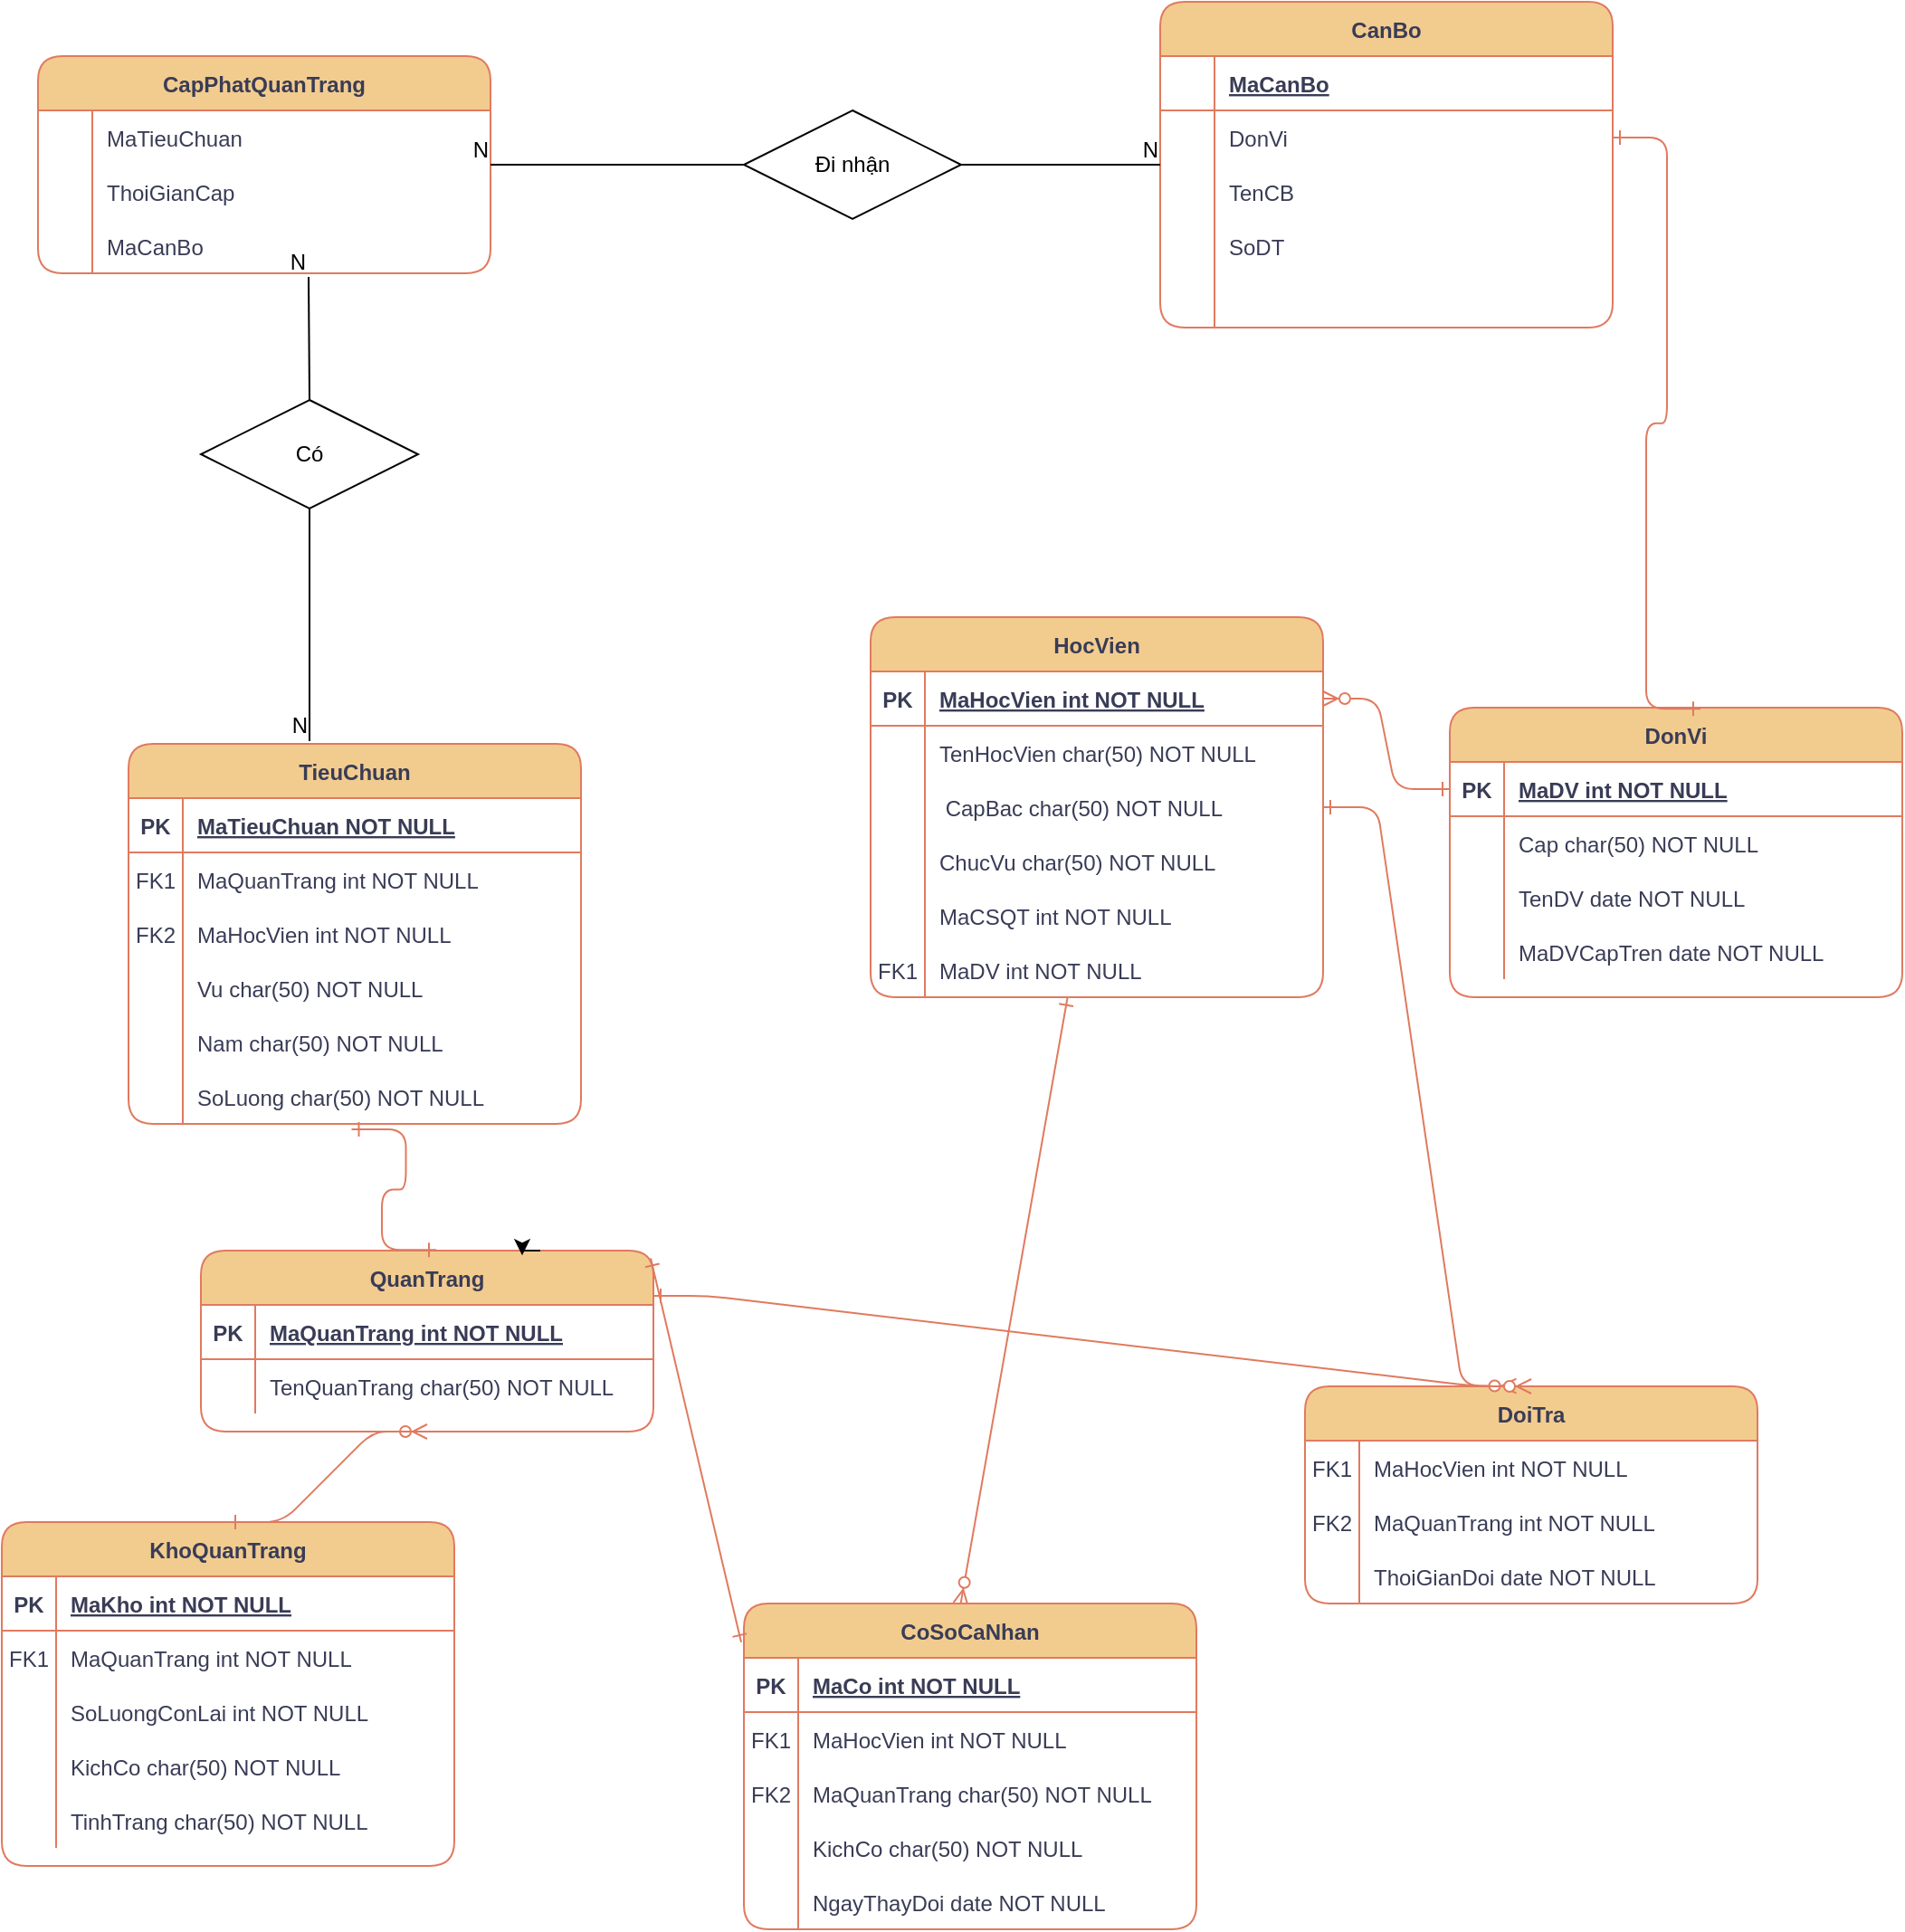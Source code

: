 <mxfile version="22.0.6" type="github">
  <diagram id="R2lEEEUBdFMjLlhIrx00" name="Page-1">
    <mxGraphModel dx="1574" dy="1484" grid="1" gridSize="10" guides="1" tooltips="1" connect="1" arrows="1" fold="1" page="1" pageScale="1" pageWidth="850" pageHeight="1100" math="0" shadow="0" extFonts="Permanent Marker^https://fonts.googleapis.com/css?family=Permanent+Marker">
      <root>
        <mxCell id="0" />
        <mxCell id="1" parent="0" />
        <mxCell id="C-vyLk0tnHw3VtMMgP7b-2" value="DonVi" style="shape=table;startSize=30;container=1;collapsible=1;childLayout=tableLayout;fixedRows=1;rowLines=0;fontStyle=1;align=center;resizeLast=1;labelBackgroundColor=none;fillColor=#F2CC8F;strokeColor=#E07A5F;fontColor=#393C56;rounded=1;" parent="1" vertex="1">
          <mxGeometry x="-10" y="-20" width="250" height="160" as="geometry" />
        </mxCell>
        <mxCell id="C-vyLk0tnHw3VtMMgP7b-3" value="" style="shape=partialRectangle;collapsible=0;dropTarget=0;pointerEvents=0;fillColor=none;points=[[0,0.5],[1,0.5]];portConstraint=eastwest;top=0;left=0;right=0;bottom=1;labelBackgroundColor=none;strokeColor=#E07A5F;fontColor=#393C56;rounded=1;" parent="C-vyLk0tnHw3VtMMgP7b-2" vertex="1">
          <mxGeometry y="30" width="250" height="30" as="geometry" />
        </mxCell>
        <mxCell id="C-vyLk0tnHw3VtMMgP7b-4" value="PK" style="shape=partialRectangle;overflow=hidden;connectable=0;fillColor=none;top=0;left=0;bottom=0;right=0;fontStyle=1;labelBackgroundColor=none;strokeColor=#E07A5F;fontColor=#393C56;rounded=1;" parent="C-vyLk0tnHw3VtMMgP7b-3" vertex="1">
          <mxGeometry width="30" height="30" as="geometry">
            <mxRectangle width="30" height="30" as="alternateBounds" />
          </mxGeometry>
        </mxCell>
        <mxCell id="C-vyLk0tnHw3VtMMgP7b-5" value="MaDV int NOT NULL " style="shape=partialRectangle;overflow=hidden;connectable=0;fillColor=none;top=0;left=0;bottom=0;right=0;align=left;spacingLeft=6;fontStyle=5;labelBackgroundColor=none;strokeColor=#E07A5F;fontColor=#393C56;rounded=1;" parent="C-vyLk0tnHw3VtMMgP7b-3" vertex="1">
          <mxGeometry x="30" width="220" height="30" as="geometry">
            <mxRectangle width="220" height="30" as="alternateBounds" />
          </mxGeometry>
        </mxCell>
        <mxCell id="C-vyLk0tnHw3VtMMgP7b-9" value="" style="shape=partialRectangle;collapsible=0;dropTarget=0;pointerEvents=0;fillColor=none;points=[[0,0.5],[1,0.5]];portConstraint=eastwest;top=0;left=0;right=0;bottom=0;labelBackgroundColor=none;strokeColor=#E07A5F;fontColor=#393C56;rounded=1;" parent="C-vyLk0tnHw3VtMMgP7b-2" vertex="1">
          <mxGeometry y="60" width="250" height="30" as="geometry" />
        </mxCell>
        <mxCell id="C-vyLk0tnHw3VtMMgP7b-10" value="" style="shape=partialRectangle;overflow=hidden;connectable=0;fillColor=none;top=0;left=0;bottom=0;right=0;labelBackgroundColor=none;strokeColor=#E07A5F;fontColor=#393C56;rounded=1;" parent="C-vyLk0tnHw3VtMMgP7b-9" vertex="1">
          <mxGeometry width="30" height="30" as="geometry">
            <mxRectangle width="30" height="30" as="alternateBounds" />
          </mxGeometry>
        </mxCell>
        <mxCell id="C-vyLk0tnHw3VtMMgP7b-11" value="Cap char(50) NOT NULL" style="shape=partialRectangle;overflow=hidden;connectable=0;fillColor=none;top=0;left=0;bottom=0;right=0;align=left;spacingLeft=6;labelBackgroundColor=none;strokeColor=#E07A5F;fontColor=#393C56;rounded=1;" parent="C-vyLk0tnHw3VtMMgP7b-9" vertex="1">
          <mxGeometry x="30" width="220" height="30" as="geometry">
            <mxRectangle width="220" height="30" as="alternateBounds" />
          </mxGeometry>
        </mxCell>
        <mxCell id="DmOqOsZ37J2FzXP0mgEK-26" value="" style="shape=partialRectangle;collapsible=0;dropTarget=0;pointerEvents=0;fillColor=none;points=[[0,0.5],[1,0.5]];portConstraint=eastwest;top=0;left=0;right=0;bottom=0;labelBackgroundColor=none;strokeColor=#E07A5F;fontColor=#393C56;rounded=1;" parent="C-vyLk0tnHw3VtMMgP7b-2" vertex="1">
          <mxGeometry y="90" width="250" height="30" as="geometry" />
        </mxCell>
        <mxCell id="DmOqOsZ37J2FzXP0mgEK-27" value="" style="shape=partialRectangle;overflow=hidden;connectable=0;fillColor=none;top=0;left=0;bottom=0;right=0;labelBackgroundColor=none;strokeColor=#E07A5F;fontColor=#393C56;rounded=1;" parent="DmOqOsZ37J2FzXP0mgEK-26" vertex="1">
          <mxGeometry width="30" height="30" as="geometry">
            <mxRectangle width="30" height="30" as="alternateBounds" />
          </mxGeometry>
        </mxCell>
        <mxCell id="DmOqOsZ37J2FzXP0mgEK-28" value="TenDV date NOT NULL" style="shape=partialRectangle;overflow=hidden;connectable=0;fillColor=none;top=0;left=0;bottom=0;right=0;align=left;spacingLeft=6;labelBackgroundColor=none;strokeColor=#E07A5F;fontColor=#393C56;rounded=1;" parent="DmOqOsZ37J2FzXP0mgEK-26" vertex="1">
          <mxGeometry x="30" width="220" height="30" as="geometry">
            <mxRectangle width="220" height="30" as="alternateBounds" />
          </mxGeometry>
        </mxCell>
        <mxCell id="DmOqOsZ37J2FzXP0mgEK-29" value="" style="shape=partialRectangle;collapsible=0;dropTarget=0;pointerEvents=0;fillColor=none;points=[[0,0.5],[1,0.5]];portConstraint=eastwest;top=0;left=0;right=0;bottom=0;labelBackgroundColor=none;strokeColor=#E07A5F;fontColor=#393C56;rounded=1;" parent="C-vyLk0tnHw3VtMMgP7b-2" vertex="1">
          <mxGeometry y="120" width="250" height="30" as="geometry" />
        </mxCell>
        <mxCell id="DmOqOsZ37J2FzXP0mgEK-30" value="" style="shape=partialRectangle;overflow=hidden;connectable=0;fillColor=none;top=0;left=0;bottom=0;right=0;labelBackgroundColor=none;strokeColor=#E07A5F;fontColor=#393C56;rounded=1;" parent="DmOqOsZ37J2FzXP0mgEK-29" vertex="1">
          <mxGeometry width="30" height="30" as="geometry">
            <mxRectangle width="30" height="30" as="alternateBounds" />
          </mxGeometry>
        </mxCell>
        <mxCell id="DmOqOsZ37J2FzXP0mgEK-31" value="MaDVCapTren date NOT NULL" style="shape=partialRectangle;overflow=hidden;connectable=0;fillColor=none;top=0;left=0;bottom=0;right=0;align=left;spacingLeft=6;labelBackgroundColor=none;strokeColor=#E07A5F;fontColor=#393C56;rounded=1;" parent="DmOqOsZ37J2FzXP0mgEK-29" vertex="1">
          <mxGeometry x="30" width="220" height="30" as="geometry">
            <mxRectangle width="220" height="30" as="alternateBounds" />
          </mxGeometry>
        </mxCell>
        <mxCell id="C-vyLk0tnHw3VtMMgP7b-1" value="" style="edgeStyle=entityRelationEdgeStyle;endArrow=ERzeroToMany;startArrow=ERone;endFill=1;startFill=0;entryX=1;entryY=0.5;entryDx=0;entryDy=0;exitX=0;exitY=0.5;exitDx=0;exitDy=0;labelBackgroundColor=none;strokeColor=#E07A5F;fontColor=default;" parent="1" source="C-vyLk0tnHw3VtMMgP7b-3" target="C-vyLk0tnHw3VtMMgP7b-24" edge="1">
          <mxGeometry width="100" height="100" relative="1" as="geometry">
            <mxPoint x="438.5" y="50" as="sourcePoint" />
            <mxPoint x="360.0" y="165.74" as="targetPoint" />
          </mxGeometry>
        </mxCell>
        <mxCell id="C-vyLk0tnHw3VtMMgP7b-23" value="HocVien" style="shape=table;startSize=30;container=1;collapsible=1;childLayout=tableLayout;fixedRows=1;rowLines=0;fontStyle=1;align=center;resizeLast=1;labelBackgroundColor=none;fillColor=#F2CC8F;strokeColor=#E07A5F;fontColor=#393C56;rounded=1;" parent="1" vertex="1">
          <mxGeometry x="-330" y="-70" width="250" height="210" as="geometry" />
        </mxCell>
        <mxCell id="C-vyLk0tnHw3VtMMgP7b-24" value="" style="shape=partialRectangle;collapsible=0;dropTarget=0;pointerEvents=0;fillColor=none;points=[[0,0.5],[1,0.5]];portConstraint=eastwest;top=0;left=0;right=0;bottom=1;labelBackgroundColor=none;strokeColor=#E07A5F;fontColor=#393C56;rounded=1;" parent="C-vyLk0tnHw3VtMMgP7b-23" vertex="1">
          <mxGeometry y="30" width="250" height="30" as="geometry" />
        </mxCell>
        <mxCell id="C-vyLk0tnHw3VtMMgP7b-25" value="PK" style="shape=partialRectangle;overflow=hidden;connectable=0;fillColor=none;top=0;left=0;bottom=0;right=0;fontStyle=1;labelBackgroundColor=none;strokeColor=#E07A5F;fontColor=#393C56;rounded=1;" parent="C-vyLk0tnHw3VtMMgP7b-24" vertex="1">
          <mxGeometry width="30" height="30" as="geometry">
            <mxRectangle width="30" height="30" as="alternateBounds" />
          </mxGeometry>
        </mxCell>
        <mxCell id="C-vyLk0tnHw3VtMMgP7b-26" value="MaHocVien int NOT NULL " style="shape=partialRectangle;overflow=hidden;connectable=0;fillColor=none;top=0;left=0;bottom=0;right=0;align=left;spacingLeft=6;fontStyle=5;labelBackgroundColor=none;strokeColor=#E07A5F;fontColor=#393C56;rounded=1;" parent="C-vyLk0tnHw3VtMMgP7b-24" vertex="1">
          <mxGeometry x="30" width="220" height="30" as="geometry">
            <mxRectangle width="220" height="30" as="alternateBounds" />
          </mxGeometry>
        </mxCell>
        <mxCell id="C-vyLk0tnHw3VtMMgP7b-27" value="" style="shape=partialRectangle;collapsible=0;dropTarget=0;pointerEvents=0;fillColor=none;points=[[0,0.5],[1,0.5]];portConstraint=eastwest;top=0;left=0;right=0;bottom=0;labelBackgroundColor=none;strokeColor=#E07A5F;fontColor=#393C56;rounded=1;" parent="C-vyLk0tnHw3VtMMgP7b-23" vertex="1">
          <mxGeometry y="60" width="250" height="30" as="geometry" />
        </mxCell>
        <mxCell id="C-vyLk0tnHw3VtMMgP7b-28" value="" style="shape=partialRectangle;overflow=hidden;connectable=0;fillColor=none;top=0;left=0;bottom=0;right=0;labelBackgroundColor=none;strokeColor=#E07A5F;fontColor=#393C56;rounded=1;" parent="C-vyLk0tnHw3VtMMgP7b-27" vertex="1">
          <mxGeometry width="30" height="30" as="geometry">
            <mxRectangle width="30" height="30" as="alternateBounds" />
          </mxGeometry>
        </mxCell>
        <mxCell id="C-vyLk0tnHw3VtMMgP7b-29" value="TenHocVien char(50) NOT NULL" style="shape=partialRectangle;overflow=hidden;connectable=0;fillColor=none;top=0;left=0;bottom=0;right=0;align=left;spacingLeft=6;labelBackgroundColor=none;strokeColor=#E07A5F;fontColor=#393C56;rounded=1;" parent="C-vyLk0tnHw3VtMMgP7b-27" vertex="1">
          <mxGeometry x="30" width="220" height="30" as="geometry">
            <mxRectangle width="220" height="30" as="alternateBounds" />
          </mxGeometry>
        </mxCell>
        <mxCell id="DmOqOsZ37J2FzXP0mgEK-1" value="" style="shape=partialRectangle;collapsible=0;dropTarget=0;pointerEvents=0;fillColor=none;points=[[0,0.5],[1,0.5]];portConstraint=eastwest;top=0;left=0;right=0;bottom=0;labelBackgroundColor=none;strokeColor=#E07A5F;fontColor=#393C56;rounded=1;" parent="C-vyLk0tnHw3VtMMgP7b-23" vertex="1">
          <mxGeometry y="90" width="250" height="30" as="geometry" />
        </mxCell>
        <mxCell id="DmOqOsZ37J2FzXP0mgEK-2" value="" style="shape=partialRectangle;overflow=hidden;connectable=0;fillColor=none;top=0;left=0;bottom=0;right=0;labelBackgroundColor=none;strokeColor=#E07A5F;fontColor=#393C56;rounded=1;" parent="DmOqOsZ37J2FzXP0mgEK-1" vertex="1">
          <mxGeometry width="30" height="30" as="geometry">
            <mxRectangle width="30" height="30" as="alternateBounds" />
          </mxGeometry>
        </mxCell>
        <mxCell id="DmOqOsZ37J2FzXP0mgEK-3" value=" CapBac char(50) NOT NULL" style="shape=partialRectangle;overflow=hidden;connectable=0;fillColor=none;top=0;left=0;bottom=0;right=0;align=left;spacingLeft=6;labelBackgroundColor=none;strokeColor=#E07A5F;fontColor=#393C56;rounded=1;" parent="DmOqOsZ37J2FzXP0mgEK-1" vertex="1">
          <mxGeometry x="30" width="220" height="30" as="geometry">
            <mxRectangle width="220" height="30" as="alternateBounds" />
          </mxGeometry>
        </mxCell>
        <mxCell id="DmOqOsZ37J2FzXP0mgEK-4" value="" style="shape=partialRectangle;collapsible=0;dropTarget=0;pointerEvents=0;fillColor=none;points=[[0,0.5],[1,0.5]];portConstraint=eastwest;top=0;left=0;right=0;bottom=0;labelBackgroundColor=none;strokeColor=#E07A5F;fontColor=#393C56;rounded=1;" parent="C-vyLk0tnHw3VtMMgP7b-23" vertex="1">
          <mxGeometry y="120" width="250" height="30" as="geometry" />
        </mxCell>
        <mxCell id="DmOqOsZ37J2FzXP0mgEK-5" value="" style="shape=partialRectangle;overflow=hidden;connectable=0;fillColor=none;top=0;left=0;bottom=0;right=0;labelBackgroundColor=none;strokeColor=#E07A5F;fontColor=#393C56;rounded=1;" parent="DmOqOsZ37J2FzXP0mgEK-4" vertex="1">
          <mxGeometry width="30" height="30" as="geometry">
            <mxRectangle width="30" height="30" as="alternateBounds" />
          </mxGeometry>
        </mxCell>
        <mxCell id="DmOqOsZ37J2FzXP0mgEK-6" value="ChucVu char(50) NOT NULL" style="shape=partialRectangle;overflow=hidden;connectable=0;fillColor=none;top=0;left=0;bottom=0;right=0;align=left;spacingLeft=6;labelBackgroundColor=none;strokeColor=#E07A5F;fontColor=#393C56;rounded=1;" parent="DmOqOsZ37J2FzXP0mgEK-4" vertex="1">
          <mxGeometry x="30" width="220" height="30" as="geometry">
            <mxRectangle width="220" height="30" as="alternateBounds" />
          </mxGeometry>
        </mxCell>
        <mxCell id="DmOqOsZ37J2FzXP0mgEK-32" value="" style="shape=partialRectangle;collapsible=0;dropTarget=0;pointerEvents=0;fillColor=none;points=[[0,0.5],[1,0.5]];portConstraint=eastwest;top=0;left=0;right=0;bottom=0;labelBackgroundColor=none;strokeColor=#E07A5F;fontColor=#393C56;rounded=1;" parent="C-vyLk0tnHw3VtMMgP7b-23" vertex="1">
          <mxGeometry y="150" width="250" height="30" as="geometry" />
        </mxCell>
        <mxCell id="DmOqOsZ37J2FzXP0mgEK-33" value="" style="shape=partialRectangle;overflow=hidden;connectable=0;fillColor=none;top=0;left=0;bottom=0;right=0;labelBackgroundColor=none;strokeColor=#E07A5F;fontColor=#393C56;rounded=1;" parent="DmOqOsZ37J2FzXP0mgEK-32" vertex="1">
          <mxGeometry width="30" height="30" as="geometry">
            <mxRectangle width="30" height="30" as="alternateBounds" />
          </mxGeometry>
        </mxCell>
        <mxCell id="DmOqOsZ37J2FzXP0mgEK-34" value="MaCSQT int NOT NULL" style="shape=partialRectangle;overflow=hidden;connectable=0;fillColor=none;top=0;left=0;bottom=0;right=0;align=left;spacingLeft=6;labelBackgroundColor=none;strokeColor=#E07A5F;fontColor=#393C56;rounded=1;" parent="DmOqOsZ37J2FzXP0mgEK-32" vertex="1">
          <mxGeometry x="30" width="220" height="30" as="geometry">
            <mxRectangle width="220" height="30" as="alternateBounds" />
          </mxGeometry>
        </mxCell>
        <mxCell id="DmOqOsZ37J2FzXP0mgEK-7" value="" style="shape=partialRectangle;collapsible=0;dropTarget=0;pointerEvents=0;fillColor=none;points=[[0,0.5],[1,0.5]];portConstraint=eastwest;top=0;left=0;right=0;bottom=0;labelBackgroundColor=none;strokeColor=#E07A5F;fontColor=#393C56;rounded=1;" parent="C-vyLk0tnHw3VtMMgP7b-23" vertex="1">
          <mxGeometry y="180" width="250" height="30" as="geometry" />
        </mxCell>
        <mxCell id="DmOqOsZ37J2FzXP0mgEK-8" value="FK1" style="shape=partialRectangle;overflow=hidden;connectable=0;fillColor=none;top=0;left=0;bottom=0;right=0;labelBackgroundColor=none;strokeColor=#E07A5F;fontColor=#393C56;rounded=1;" parent="DmOqOsZ37J2FzXP0mgEK-7" vertex="1">
          <mxGeometry width="30" height="30" as="geometry">
            <mxRectangle width="30" height="30" as="alternateBounds" />
          </mxGeometry>
        </mxCell>
        <mxCell id="DmOqOsZ37J2FzXP0mgEK-9" value="MaDV int NOT NULL" style="shape=partialRectangle;overflow=hidden;connectable=0;fillColor=none;top=0;left=0;bottom=0;right=0;align=left;spacingLeft=6;labelBackgroundColor=none;strokeColor=#E07A5F;fontColor=#393C56;rounded=1;" parent="DmOqOsZ37J2FzXP0mgEK-7" vertex="1">
          <mxGeometry x="30" width="220" height="30" as="geometry">
            <mxRectangle width="220" height="30" as="alternateBounds" />
          </mxGeometry>
        </mxCell>
        <mxCell id="DmOqOsZ37J2FzXP0mgEK-92" value="KhoQuanTrang" style="shape=table;startSize=30;container=1;collapsible=1;childLayout=tableLayout;fixedRows=1;rowLines=0;fontStyle=1;align=center;resizeLast=1;labelBackgroundColor=none;fillColor=#F2CC8F;strokeColor=#E07A5F;fontColor=#393C56;rounded=1;" parent="1" vertex="1">
          <mxGeometry x="-810" y="430" width="250" height="190" as="geometry" />
        </mxCell>
        <mxCell id="DmOqOsZ37J2FzXP0mgEK-93" value="" style="shape=partialRectangle;collapsible=0;dropTarget=0;pointerEvents=0;fillColor=none;points=[[0,0.5],[1,0.5]];portConstraint=eastwest;top=0;left=0;right=0;bottom=1;labelBackgroundColor=none;strokeColor=#E07A5F;fontColor=#393C56;rounded=1;" parent="DmOqOsZ37J2FzXP0mgEK-92" vertex="1">
          <mxGeometry y="30" width="250" height="30" as="geometry" />
        </mxCell>
        <mxCell id="DmOqOsZ37J2FzXP0mgEK-94" value="PK" style="shape=partialRectangle;overflow=hidden;connectable=0;fillColor=none;top=0;left=0;bottom=0;right=0;fontStyle=1;labelBackgroundColor=none;strokeColor=#E07A5F;fontColor=#393C56;rounded=1;" parent="DmOqOsZ37J2FzXP0mgEK-93" vertex="1">
          <mxGeometry width="30" height="30" as="geometry">
            <mxRectangle width="30" height="30" as="alternateBounds" />
          </mxGeometry>
        </mxCell>
        <mxCell id="DmOqOsZ37J2FzXP0mgEK-95" value="MaKho int NOT NULL " style="shape=partialRectangle;overflow=hidden;connectable=0;fillColor=none;top=0;left=0;bottom=0;right=0;align=left;spacingLeft=6;fontStyle=5;labelBackgroundColor=none;strokeColor=#E07A5F;fontColor=#393C56;rounded=1;" parent="DmOqOsZ37J2FzXP0mgEK-93" vertex="1">
          <mxGeometry x="30" width="220" height="30" as="geometry">
            <mxRectangle width="220" height="30" as="alternateBounds" />
          </mxGeometry>
        </mxCell>
        <mxCell id="DmOqOsZ37J2FzXP0mgEK-96" value="" style="shape=partialRectangle;collapsible=0;dropTarget=0;pointerEvents=0;fillColor=none;points=[[0,0.5],[1,0.5]];portConstraint=eastwest;top=0;left=0;right=0;bottom=0;labelBackgroundColor=none;strokeColor=#E07A5F;fontColor=#393C56;rounded=1;" parent="DmOqOsZ37J2FzXP0mgEK-92" vertex="1">
          <mxGeometry y="60" width="250" height="30" as="geometry" />
        </mxCell>
        <mxCell id="DmOqOsZ37J2FzXP0mgEK-97" value="FK1" style="shape=partialRectangle;overflow=hidden;connectable=0;fillColor=none;top=0;left=0;bottom=0;right=0;labelBackgroundColor=none;strokeColor=#E07A5F;fontColor=#393C56;rounded=1;" parent="DmOqOsZ37J2FzXP0mgEK-96" vertex="1">
          <mxGeometry width="30" height="30" as="geometry">
            <mxRectangle width="30" height="30" as="alternateBounds" />
          </mxGeometry>
        </mxCell>
        <mxCell id="DmOqOsZ37J2FzXP0mgEK-98" value="MaQuanTrang int NOT NULL" style="shape=partialRectangle;overflow=hidden;connectable=0;fillColor=none;top=0;left=0;bottom=0;right=0;align=left;spacingLeft=6;labelBackgroundColor=none;strokeColor=#E07A5F;fontColor=#393C56;rounded=1;" parent="DmOqOsZ37J2FzXP0mgEK-96" vertex="1">
          <mxGeometry x="30" width="220" height="30" as="geometry">
            <mxRectangle width="220" height="30" as="alternateBounds" />
          </mxGeometry>
        </mxCell>
        <mxCell id="DmOqOsZ37J2FzXP0mgEK-102" value="" style="shape=partialRectangle;collapsible=0;dropTarget=0;pointerEvents=0;fillColor=none;points=[[0,0.5],[1,0.5]];portConstraint=eastwest;top=0;left=0;right=0;bottom=0;labelBackgroundColor=none;strokeColor=#E07A5F;fontColor=#393C56;rounded=1;" parent="DmOqOsZ37J2FzXP0mgEK-92" vertex="1">
          <mxGeometry y="90" width="250" height="30" as="geometry" />
        </mxCell>
        <mxCell id="DmOqOsZ37J2FzXP0mgEK-103" value="" style="shape=partialRectangle;overflow=hidden;connectable=0;fillColor=none;top=0;left=0;bottom=0;right=0;labelBackgroundColor=none;strokeColor=#E07A5F;fontColor=#393C56;rounded=1;" parent="DmOqOsZ37J2FzXP0mgEK-102" vertex="1">
          <mxGeometry width="30" height="30" as="geometry">
            <mxRectangle width="30" height="30" as="alternateBounds" />
          </mxGeometry>
        </mxCell>
        <mxCell id="DmOqOsZ37J2FzXP0mgEK-104" value="SoLuongConLai int NOT NULL" style="shape=partialRectangle;overflow=hidden;connectable=0;fillColor=none;top=0;left=0;bottom=0;right=0;align=left;spacingLeft=6;labelBackgroundColor=none;strokeColor=#E07A5F;fontColor=#393C56;rounded=1;" parent="DmOqOsZ37J2FzXP0mgEK-102" vertex="1">
          <mxGeometry x="30" width="220" height="30" as="geometry">
            <mxRectangle width="220" height="30" as="alternateBounds" />
          </mxGeometry>
        </mxCell>
        <mxCell id="DmOqOsZ37J2FzXP0mgEK-105" value="" style="shape=partialRectangle;collapsible=0;dropTarget=0;pointerEvents=0;fillColor=none;points=[[0,0.5],[1,0.5]];portConstraint=eastwest;top=0;left=0;right=0;bottom=0;labelBackgroundColor=none;strokeColor=#E07A5F;fontColor=#393C56;rounded=1;" parent="DmOqOsZ37J2FzXP0mgEK-92" vertex="1">
          <mxGeometry y="120" width="250" height="30" as="geometry" />
        </mxCell>
        <mxCell id="DmOqOsZ37J2FzXP0mgEK-106" value="" style="shape=partialRectangle;overflow=hidden;connectable=0;fillColor=none;top=0;left=0;bottom=0;right=0;labelBackgroundColor=none;strokeColor=#E07A5F;fontColor=#393C56;rounded=1;" parent="DmOqOsZ37J2FzXP0mgEK-105" vertex="1">
          <mxGeometry width="30" height="30" as="geometry">
            <mxRectangle width="30" height="30" as="alternateBounds" />
          </mxGeometry>
        </mxCell>
        <mxCell id="DmOqOsZ37J2FzXP0mgEK-107" value="KichCo char(50) NOT NULL" style="shape=partialRectangle;overflow=hidden;connectable=0;fillColor=none;top=0;left=0;bottom=0;right=0;align=left;spacingLeft=6;labelBackgroundColor=none;strokeColor=#E07A5F;fontColor=#393C56;rounded=1;" parent="DmOqOsZ37J2FzXP0mgEK-105" vertex="1">
          <mxGeometry x="30" width="220" height="30" as="geometry">
            <mxRectangle width="220" height="30" as="alternateBounds" />
          </mxGeometry>
        </mxCell>
        <mxCell id="DmOqOsZ37J2FzXP0mgEK-108" value="" style="shape=partialRectangle;collapsible=0;dropTarget=0;pointerEvents=0;fillColor=none;points=[[0,0.5],[1,0.5]];portConstraint=eastwest;top=0;left=0;right=0;bottom=0;labelBackgroundColor=none;strokeColor=#E07A5F;fontColor=#393C56;rounded=1;" parent="DmOqOsZ37J2FzXP0mgEK-92" vertex="1">
          <mxGeometry y="150" width="250" height="30" as="geometry" />
        </mxCell>
        <mxCell id="DmOqOsZ37J2FzXP0mgEK-109" value="" style="shape=partialRectangle;overflow=hidden;connectable=0;fillColor=none;top=0;left=0;bottom=0;right=0;labelBackgroundColor=none;strokeColor=#E07A5F;fontColor=#393C56;rounded=1;" parent="DmOqOsZ37J2FzXP0mgEK-108" vertex="1">
          <mxGeometry width="30" height="30" as="geometry">
            <mxRectangle width="30" height="30" as="alternateBounds" />
          </mxGeometry>
        </mxCell>
        <mxCell id="DmOqOsZ37J2FzXP0mgEK-110" value="TinhTrang char(50) NOT NULL" style="shape=partialRectangle;overflow=hidden;connectable=0;fillColor=none;top=0;left=0;bottom=0;right=0;align=left;spacingLeft=6;labelBackgroundColor=none;strokeColor=#E07A5F;fontColor=#393C56;rounded=1;" parent="DmOqOsZ37J2FzXP0mgEK-108" vertex="1">
          <mxGeometry x="30" width="220" height="30" as="geometry">
            <mxRectangle width="220" height="30" as="alternateBounds" />
          </mxGeometry>
        </mxCell>
        <mxCell id="DmOqOsZ37J2FzXP0mgEK-150" value="QuanTrang" style="shape=table;startSize=30;container=1;collapsible=1;childLayout=tableLayout;fixedRows=1;rowLines=0;fontStyle=1;align=center;resizeLast=1;labelBackgroundColor=none;fillColor=#F2CC8F;strokeColor=#E07A5F;fontColor=#393C56;rounded=1;" parent="1" vertex="1">
          <mxGeometry x="-700" y="280" width="250" height="100.0" as="geometry" />
        </mxCell>
        <mxCell id="DmOqOsZ37J2FzXP0mgEK-151" value="" style="shape=partialRectangle;collapsible=0;dropTarget=0;pointerEvents=0;fillColor=none;points=[[0,0.5],[1,0.5]];portConstraint=eastwest;top=0;left=0;right=0;bottom=1;labelBackgroundColor=none;strokeColor=#E07A5F;fontColor=#393C56;rounded=1;" parent="DmOqOsZ37J2FzXP0mgEK-150" vertex="1">
          <mxGeometry y="30" width="250" height="30" as="geometry" />
        </mxCell>
        <mxCell id="DmOqOsZ37J2FzXP0mgEK-152" value="PK" style="shape=partialRectangle;overflow=hidden;connectable=0;fillColor=none;top=0;left=0;bottom=0;right=0;fontStyle=1;labelBackgroundColor=none;strokeColor=#E07A5F;fontColor=#393C56;rounded=1;" parent="DmOqOsZ37J2FzXP0mgEK-151" vertex="1">
          <mxGeometry width="30" height="30" as="geometry">
            <mxRectangle width="30" height="30" as="alternateBounds" />
          </mxGeometry>
        </mxCell>
        <mxCell id="DmOqOsZ37J2FzXP0mgEK-153" value="MaQuanTrang int NOT NULL " style="shape=partialRectangle;overflow=hidden;connectable=0;fillColor=none;top=0;left=0;bottom=0;right=0;align=left;spacingLeft=6;fontStyle=5;labelBackgroundColor=none;strokeColor=#E07A5F;fontColor=#393C56;rounded=1;" parent="DmOqOsZ37J2FzXP0mgEK-151" vertex="1">
          <mxGeometry x="30" width="220" height="30" as="geometry">
            <mxRectangle width="220" height="30" as="alternateBounds" />
          </mxGeometry>
        </mxCell>
        <mxCell id="DmOqOsZ37J2FzXP0mgEK-202" value="" style="shape=partialRectangle;collapsible=0;dropTarget=0;pointerEvents=0;fillColor=none;points=[[0,0.5],[1,0.5]];portConstraint=eastwest;top=0;left=0;right=0;bottom=0;labelBackgroundColor=none;strokeColor=#E07A5F;fontColor=#393C56;rounded=1;" parent="DmOqOsZ37J2FzXP0mgEK-150" vertex="1">
          <mxGeometry y="60" width="250" height="30" as="geometry" />
        </mxCell>
        <mxCell id="DmOqOsZ37J2FzXP0mgEK-203" value="" style="shape=partialRectangle;overflow=hidden;connectable=0;fillColor=none;top=0;left=0;bottom=0;right=0;labelBackgroundColor=none;strokeColor=#E07A5F;fontColor=#393C56;rounded=1;" parent="DmOqOsZ37J2FzXP0mgEK-202" vertex="1">
          <mxGeometry width="30" height="30" as="geometry">
            <mxRectangle width="30" height="30" as="alternateBounds" />
          </mxGeometry>
        </mxCell>
        <mxCell id="DmOqOsZ37J2FzXP0mgEK-204" value="TenQuanTrang char(50) NOT NULL" style="shape=partialRectangle;overflow=hidden;connectable=0;fillColor=none;top=0;left=0;bottom=0;right=0;align=left;spacingLeft=6;labelBackgroundColor=none;strokeColor=#E07A5F;fontColor=#393C56;rounded=1;" parent="DmOqOsZ37J2FzXP0mgEK-202" vertex="1">
          <mxGeometry x="30" width="220" height="30" as="geometry">
            <mxRectangle width="220" height="30" as="alternateBounds" />
          </mxGeometry>
        </mxCell>
        <mxCell id="DmOqOsZ37J2FzXP0mgEK-206" value="" style="endArrow=ERzeroToMany;startArrow=ERone;endFill=1;startFill=0;entryX=0.479;entryY=0.001;entryDx=0;entryDy=0;exitX=0.435;exitY=1.012;exitDx=0;exitDy=0;labelBackgroundColor=none;strokeColor=#E07A5F;fontColor=default;entryPerimeter=0;exitPerimeter=0;rounded=1;" parent="1" source="DmOqOsZ37J2FzXP0mgEK-7" target="DmOqOsZ37J2FzXP0mgEK-217" edge="1">
          <mxGeometry width="100" height="100" relative="1" as="geometry">
            <mxPoint x="-413.25" y="260.0" as="sourcePoint" />
            <mxPoint x="-256.75" y="291.67" as="targetPoint" />
          </mxGeometry>
        </mxCell>
        <mxCell id="DmOqOsZ37J2FzXP0mgEK-207" value="PK" style="shape=partialRectangle;overflow=hidden;connectable=0;fillColor=none;top=0;left=0;bottom=0;right=0;fontStyle=1;labelBackgroundColor=none;strokeColor=#E07A5F;fontColor=#393C56;rounded=1;" parent="1" vertex="1">
          <mxGeometry x="-400" y="505" width="30" height="30" as="geometry">
            <mxRectangle width="30" height="30" as="alternateBounds" />
          </mxGeometry>
        </mxCell>
        <mxCell id="DmOqOsZ37J2FzXP0mgEK-208" value="MaCo int NOT NULL " style="shape=partialRectangle;overflow=hidden;connectable=0;fillColor=none;top=0;left=0;bottom=0;right=0;align=left;spacingLeft=6;fontStyle=5;labelBackgroundColor=none;strokeColor=#E07A5F;fontColor=#393C56;rounded=1;" parent="1" vertex="1">
          <mxGeometry x="-370" y="505" width="220" height="30" as="geometry">
            <mxRectangle width="220" height="30" as="alternateBounds" />
          </mxGeometry>
        </mxCell>
        <mxCell id="DmOqOsZ37J2FzXP0mgEK-209" value="FK1" style="shape=partialRectangle;overflow=hidden;connectable=0;fillColor=none;top=0;left=0;bottom=0;right=0;labelBackgroundColor=none;strokeColor=#E07A5F;fontColor=#393C56;rounded=1;" parent="1" vertex="1">
          <mxGeometry x="-400" y="535" width="30" height="30" as="geometry">
            <mxRectangle width="30" height="30" as="alternateBounds" />
          </mxGeometry>
        </mxCell>
        <mxCell id="DmOqOsZ37J2FzXP0mgEK-210" value="MaHocVien int NOT NULL" style="shape=partialRectangle;overflow=hidden;connectable=0;fillColor=none;top=0;left=0;bottom=0;right=0;align=left;spacingLeft=6;labelBackgroundColor=none;strokeColor=#E07A5F;fontColor=#393C56;rounded=1;" parent="1" vertex="1">
          <mxGeometry x="-370" y="535" width="220" height="30" as="geometry">
            <mxRectangle width="220" height="30" as="alternateBounds" />
          </mxGeometry>
        </mxCell>
        <mxCell id="DmOqOsZ37J2FzXP0mgEK-211" value="FK2" style="shape=partialRectangle;overflow=hidden;connectable=0;fillColor=none;top=0;left=0;bottom=0;right=0;labelBackgroundColor=none;strokeColor=#E07A5F;fontColor=#393C56;rounded=1;" parent="1" vertex="1">
          <mxGeometry x="-400" y="565" width="30" height="30" as="geometry">
            <mxRectangle width="30" height="30" as="alternateBounds" />
          </mxGeometry>
        </mxCell>
        <mxCell id="DmOqOsZ37J2FzXP0mgEK-212" value="MaQuanTrang char(50) NOT NULL" style="shape=partialRectangle;overflow=hidden;connectable=0;fillColor=none;top=0;left=0;bottom=0;right=0;align=left;spacingLeft=6;labelBackgroundColor=none;strokeColor=#E07A5F;fontColor=#393C56;rounded=1;" parent="1" vertex="1">
          <mxGeometry x="-370" y="565" width="220" height="30" as="geometry">
            <mxRectangle width="220" height="30" as="alternateBounds" />
          </mxGeometry>
        </mxCell>
        <mxCell id="DmOqOsZ37J2FzXP0mgEK-213" value="" style="shape=partialRectangle;overflow=hidden;connectable=0;fillColor=none;top=0;left=0;bottom=0;right=0;labelBackgroundColor=none;strokeColor=#E07A5F;fontColor=#393C56;rounded=1;" parent="1" vertex="1">
          <mxGeometry x="-400" y="595" width="30" height="30" as="geometry">
            <mxRectangle width="30" height="30" as="alternateBounds" />
          </mxGeometry>
        </mxCell>
        <mxCell id="DmOqOsZ37J2FzXP0mgEK-214" value="KichCo char(50) NOT NULL" style="shape=partialRectangle;overflow=hidden;connectable=0;fillColor=none;top=0;left=0;bottom=0;right=0;align=left;spacingLeft=6;labelBackgroundColor=none;strokeColor=#E07A5F;fontColor=#393C56;rounded=1;" parent="1" vertex="1">
          <mxGeometry x="-370" y="595" width="220" height="30" as="geometry">
            <mxRectangle width="220" height="30" as="alternateBounds" />
          </mxGeometry>
        </mxCell>
        <mxCell id="DmOqOsZ37J2FzXP0mgEK-215" value="" style="shape=partialRectangle;overflow=hidden;connectable=0;fillColor=none;top=0;left=0;bottom=0;right=0;labelBackgroundColor=none;strokeColor=#E07A5F;fontColor=#393C56;rounded=1;" parent="1" vertex="1">
          <mxGeometry x="-400" y="625" width="30" height="30" as="geometry">
            <mxRectangle width="30" height="30" as="alternateBounds" />
          </mxGeometry>
        </mxCell>
        <mxCell id="DmOqOsZ37J2FzXP0mgEK-216" value="NgayThayDoi date NOT NULL" style="shape=partialRectangle;overflow=hidden;connectable=0;fillColor=none;top=0;left=0;bottom=0;right=0;align=left;spacingLeft=6;labelBackgroundColor=none;strokeColor=#E07A5F;fontColor=#393C56;rounded=1;" parent="1" vertex="1">
          <mxGeometry x="-370" y="625" width="220" height="30" as="geometry">
            <mxRectangle width="220" height="30" as="alternateBounds" />
          </mxGeometry>
        </mxCell>
        <mxCell id="DmOqOsZ37J2FzXP0mgEK-217" value="CoSoCaNhan" style="shape=table;startSize=30;container=1;collapsible=1;childLayout=tableLayout;fixedRows=1;rowLines=0;fontStyle=1;align=center;resizeLast=1;labelBackgroundColor=none;fillColor=#F2CC8F;strokeColor=#E07A5F;fontColor=#393C56;rounded=1;" parent="1" vertex="1">
          <mxGeometry x="-400" y="475" width="250" height="180" as="geometry" />
        </mxCell>
        <mxCell id="DmOqOsZ37J2FzXP0mgEK-218" value="" style="shape=partialRectangle;collapsible=0;dropTarget=0;pointerEvents=0;fillColor=none;points=[[0,0.5],[1,0.5]];portConstraint=eastwest;top=0;left=0;right=0;bottom=1;labelBackgroundColor=none;strokeColor=#E07A5F;fontColor=#393C56;rounded=1;" parent="DmOqOsZ37J2FzXP0mgEK-217" vertex="1">
          <mxGeometry y="30" width="250" height="30" as="geometry" />
        </mxCell>
        <mxCell id="DmOqOsZ37J2FzXP0mgEK-219" value="" style="shape=partialRectangle;overflow=hidden;connectable=0;fillColor=none;top=0;left=0;bottom=0;right=0;fontStyle=1;labelBackgroundColor=none;strokeColor=#E07A5F;fontColor=#393C56;rounded=1;" parent="DmOqOsZ37J2FzXP0mgEK-218" vertex="1">
          <mxGeometry width="30" height="30" as="geometry">
            <mxRectangle width="30" height="30" as="alternateBounds" />
          </mxGeometry>
        </mxCell>
        <mxCell id="DmOqOsZ37J2FzXP0mgEK-220" value="" style="shape=partialRectangle;overflow=hidden;connectable=0;fillColor=none;top=0;left=0;bottom=0;right=0;align=left;spacingLeft=6;fontStyle=5;labelBackgroundColor=none;strokeColor=#E07A5F;fontColor=#393C56;rounded=1;" parent="DmOqOsZ37J2FzXP0mgEK-218" vertex="1">
          <mxGeometry x="30" width="220" height="30" as="geometry">
            <mxRectangle width="220" height="30" as="alternateBounds" />
          </mxGeometry>
        </mxCell>
        <mxCell id="DmOqOsZ37J2FzXP0mgEK-221" value="" style="shape=partialRectangle;collapsible=0;dropTarget=0;pointerEvents=0;fillColor=none;points=[[0,0.5],[1,0.5]];portConstraint=eastwest;top=0;left=0;right=0;bottom=0;labelBackgroundColor=none;strokeColor=#E07A5F;fontColor=#393C56;rounded=1;" parent="DmOqOsZ37J2FzXP0mgEK-217" vertex="1">
          <mxGeometry y="60" width="250" height="30" as="geometry" />
        </mxCell>
        <mxCell id="DmOqOsZ37J2FzXP0mgEK-222" value="" style="shape=partialRectangle;overflow=hidden;connectable=0;fillColor=none;top=0;left=0;bottom=0;right=0;labelBackgroundColor=none;strokeColor=#E07A5F;fontColor=#393C56;rounded=1;" parent="DmOqOsZ37J2FzXP0mgEK-221" vertex="1">
          <mxGeometry width="30" height="30" as="geometry">
            <mxRectangle width="30" height="30" as="alternateBounds" />
          </mxGeometry>
        </mxCell>
        <mxCell id="DmOqOsZ37J2FzXP0mgEK-223" value="" style="shape=partialRectangle;overflow=hidden;connectable=0;fillColor=none;top=0;left=0;bottom=0;right=0;align=left;spacingLeft=6;labelBackgroundColor=none;strokeColor=#E07A5F;fontColor=#393C56;rounded=1;" parent="DmOqOsZ37J2FzXP0mgEK-221" vertex="1">
          <mxGeometry x="30" width="220" height="30" as="geometry">
            <mxRectangle width="220" height="30" as="alternateBounds" />
          </mxGeometry>
        </mxCell>
        <mxCell id="DmOqOsZ37J2FzXP0mgEK-224" value="" style="shape=partialRectangle;collapsible=0;dropTarget=0;pointerEvents=0;fillColor=none;points=[[0,0.5],[1,0.5]];portConstraint=eastwest;top=0;left=0;right=0;bottom=0;labelBackgroundColor=none;strokeColor=#E07A5F;fontColor=#393C56;rounded=1;" parent="DmOqOsZ37J2FzXP0mgEK-217" vertex="1">
          <mxGeometry y="90" width="250" height="30" as="geometry" />
        </mxCell>
        <mxCell id="DmOqOsZ37J2FzXP0mgEK-225" value="" style="shape=partialRectangle;overflow=hidden;connectable=0;fillColor=none;top=0;left=0;bottom=0;right=0;labelBackgroundColor=none;strokeColor=#E07A5F;fontColor=#393C56;rounded=1;" parent="DmOqOsZ37J2FzXP0mgEK-224" vertex="1">
          <mxGeometry width="30" height="30" as="geometry">
            <mxRectangle width="30" height="30" as="alternateBounds" />
          </mxGeometry>
        </mxCell>
        <mxCell id="DmOqOsZ37J2FzXP0mgEK-226" value="" style="shape=partialRectangle;overflow=hidden;connectable=0;fillColor=none;top=0;left=0;bottom=0;right=0;align=left;spacingLeft=6;labelBackgroundColor=none;strokeColor=#E07A5F;fontColor=#393C56;rounded=1;" parent="DmOqOsZ37J2FzXP0mgEK-224" vertex="1">
          <mxGeometry x="30" width="220" height="30" as="geometry">
            <mxRectangle width="220" height="30" as="alternateBounds" />
          </mxGeometry>
        </mxCell>
        <mxCell id="DmOqOsZ37J2FzXP0mgEK-227" value="" style="shape=partialRectangle;collapsible=0;dropTarget=0;pointerEvents=0;fillColor=none;points=[[0,0.5],[1,0.5]];portConstraint=eastwest;top=0;left=0;right=0;bottom=0;labelBackgroundColor=none;strokeColor=#E07A5F;fontColor=#393C56;rounded=1;" parent="DmOqOsZ37J2FzXP0mgEK-217" vertex="1">
          <mxGeometry y="120" width="250" height="30" as="geometry" />
        </mxCell>
        <mxCell id="DmOqOsZ37J2FzXP0mgEK-228" value="" style="shape=partialRectangle;overflow=hidden;connectable=0;fillColor=none;top=0;left=0;bottom=0;right=0;labelBackgroundColor=none;strokeColor=#E07A5F;fontColor=#393C56;rounded=1;" parent="DmOqOsZ37J2FzXP0mgEK-227" vertex="1">
          <mxGeometry width="30" height="30" as="geometry">
            <mxRectangle width="30" height="30" as="alternateBounds" />
          </mxGeometry>
        </mxCell>
        <mxCell id="DmOqOsZ37J2FzXP0mgEK-229" value="" style="shape=partialRectangle;overflow=hidden;connectable=0;fillColor=none;top=0;left=0;bottom=0;right=0;align=left;spacingLeft=6;labelBackgroundColor=none;strokeColor=#E07A5F;fontColor=#393C56;rounded=1;" parent="DmOqOsZ37J2FzXP0mgEK-227" vertex="1">
          <mxGeometry x="30" width="220" height="30" as="geometry">
            <mxRectangle width="220" height="30" as="alternateBounds" />
          </mxGeometry>
        </mxCell>
        <mxCell id="DmOqOsZ37J2FzXP0mgEK-230" value="" style="shape=partialRectangle;collapsible=0;dropTarget=0;pointerEvents=0;fillColor=none;points=[[0,0.5],[1,0.5]];portConstraint=eastwest;top=0;left=0;right=0;bottom=0;labelBackgroundColor=none;strokeColor=#E07A5F;fontColor=#393C56;rounded=1;" parent="DmOqOsZ37J2FzXP0mgEK-217" vertex="1">
          <mxGeometry y="150" width="250" height="30" as="geometry" />
        </mxCell>
        <mxCell id="DmOqOsZ37J2FzXP0mgEK-231" value="" style="shape=partialRectangle;overflow=hidden;connectable=0;fillColor=none;top=0;left=0;bottom=0;right=0;labelBackgroundColor=none;strokeColor=#E07A5F;fontColor=#393C56;rounded=1;" parent="DmOqOsZ37J2FzXP0mgEK-230" vertex="1">
          <mxGeometry width="30" height="30" as="geometry">
            <mxRectangle width="30" height="30" as="alternateBounds" />
          </mxGeometry>
        </mxCell>
        <mxCell id="DmOqOsZ37J2FzXP0mgEK-232" value="" style="shape=partialRectangle;overflow=hidden;connectable=0;fillColor=none;top=0;left=0;bottom=0;right=0;align=left;spacingLeft=6;labelBackgroundColor=none;strokeColor=#E07A5F;fontColor=#393C56;rounded=1;" parent="DmOqOsZ37J2FzXP0mgEK-230" vertex="1">
          <mxGeometry x="30" width="220" height="30" as="geometry">
            <mxRectangle width="220" height="30" as="alternateBounds" />
          </mxGeometry>
        </mxCell>
        <mxCell id="DmOqOsZ37J2FzXP0mgEK-236" value="TieuChuan" style="shape=table;startSize=30;container=1;collapsible=1;childLayout=tableLayout;fixedRows=1;rowLines=0;fontStyle=1;align=center;resizeLast=1;labelBackgroundColor=none;fillColor=#F2CC8F;strokeColor=#E07A5F;fontColor=#393C56;rounded=1;" parent="1" vertex="1">
          <mxGeometry x="-740" width="250" height="210.0" as="geometry" />
        </mxCell>
        <mxCell id="DmOqOsZ37J2FzXP0mgEK-237" value="" style="shape=partialRectangle;collapsible=0;dropTarget=0;pointerEvents=0;fillColor=none;points=[[0,0.5],[1,0.5]];portConstraint=eastwest;top=0;left=0;right=0;bottom=1;labelBackgroundColor=none;strokeColor=#E07A5F;fontColor=#393C56;rounded=1;" parent="DmOqOsZ37J2FzXP0mgEK-236" vertex="1">
          <mxGeometry y="30" width="250" height="30" as="geometry" />
        </mxCell>
        <mxCell id="DmOqOsZ37J2FzXP0mgEK-238" value="PK" style="shape=partialRectangle;overflow=hidden;connectable=0;fillColor=none;top=0;left=0;bottom=0;right=0;fontStyle=1;labelBackgroundColor=none;strokeColor=#E07A5F;fontColor=#393C56;rounded=1;" parent="DmOqOsZ37J2FzXP0mgEK-237" vertex="1">
          <mxGeometry width="30" height="30" as="geometry">
            <mxRectangle width="30" height="30" as="alternateBounds" />
          </mxGeometry>
        </mxCell>
        <mxCell id="DmOqOsZ37J2FzXP0mgEK-239" value="MaTieuChuan NOT NULL" style="shape=partialRectangle;overflow=hidden;connectable=0;fillColor=none;top=0;left=0;bottom=0;right=0;align=left;spacingLeft=6;fontStyle=5;labelBackgroundColor=none;strokeColor=#E07A5F;fontColor=#393C56;rounded=1;" parent="DmOqOsZ37J2FzXP0mgEK-237" vertex="1">
          <mxGeometry x="30" width="220" height="30" as="geometry">
            <mxRectangle width="220" height="30" as="alternateBounds" />
          </mxGeometry>
        </mxCell>
        <mxCell id="DmOqOsZ37J2FzXP0mgEK-240" value="" style="shape=partialRectangle;collapsible=0;dropTarget=0;pointerEvents=0;fillColor=none;points=[[0,0.5],[1,0.5]];portConstraint=eastwest;top=0;left=0;right=0;bottom=0;labelBackgroundColor=none;strokeColor=#E07A5F;fontColor=#393C56;rounded=1;" parent="DmOqOsZ37J2FzXP0mgEK-236" vertex="1">
          <mxGeometry y="60" width="250" height="30" as="geometry" />
        </mxCell>
        <mxCell id="DmOqOsZ37J2FzXP0mgEK-241" value="FK1" style="shape=partialRectangle;overflow=hidden;connectable=0;fillColor=none;top=0;left=0;bottom=0;right=0;labelBackgroundColor=none;strokeColor=#E07A5F;fontColor=#393C56;rounded=1;" parent="DmOqOsZ37J2FzXP0mgEK-240" vertex="1">
          <mxGeometry width="30" height="30" as="geometry">
            <mxRectangle width="30" height="30" as="alternateBounds" />
          </mxGeometry>
        </mxCell>
        <mxCell id="DmOqOsZ37J2FzXP0mgEK-242" value="MaQuanTrang int NOT NULL" style="shape=partialRectangle;overflow=hidden;connectable=0;fillColor=none;top=0;left=0;bottom=0;right=0;align=left;spacingLeft=6;labelBackgroundColor=none;strokeColor=#E07A5F;fontColor=#393C56;rounded=1;" parent="DmOqOsZ37J2FzXP0mgEK-240" vertex="1">
          <mxGeometry x="30" width="220" height="30" as="geometry">
            <mxRectangle width="220" height="30" as="alternateBounds" />
          </mxGeometry>
        </mxCell>
        <mxCell id="DmOqOsZ37J2FzXP0mgEK-243" value="" style="shape=partialRectangle;collapsible=0;dropTarget=0;pointerEvents=0;fillColor=none;points=[[0,0.5],[1,0.5]];portConstraint=eastwest;top=0;left=0;right=0;bottom=0;labelBackgroundColor=none;strokeColor=#E07A5F;fontColor=#393C56;rounded=1;" parent="DmOqOsZ37J2FzXP0mgEK-236" vertex="1">
          <mxGeometry y="90" width="250" height="30" as="geometry" />
        </mxCell>
        <mxCell id="DmOqOsZ37J2FzXP0mgEK-244" value="FK2" style="shape=partialRectangle;overflow=hidden;connectable=0;fillColor=none;top=0;left=0;bottom=0;right=0;labelBackgroundColor=none;strokeColor=#E07A5F;fontColor=#393C56;rounded=1;" parent="DmOqOsZ37J2FzXP0mgEK-243" vertex="1">
          <mxGeometry width="30" height="30" as="geometry">
            <mxRectangle width="30" height="30" as="alternateBounds" />
          </mxGeometry>
        </mxCell>
        <mxCell id="DmOqOsZ37J2FzXP0mgEK-245" value="MaHocVien int NOT NULL" style="shape=partialRectangle;overflow=hidden;connectable=0;fillColor=none;top=0;left=0;bottom=0;right=0;align=left;spacingLeft=6;labelBackgroundColor=none;strokeColor=#E07A5F;fontColor=#393C56;rounded=1;" parent="DmOqOsZ37J2FzXP0mgEK-243" vertex="1">
          <mxGeometry x="30" width="220" height="30" as="geometry">
            <mxRectangle width="220" height="30" as="alternateBounds" />
          </mxGeometry>
        </mxCell>
        <mxCell id="DmOqOsZ37J2FzXP0mgEK-246" value="" style="shape=partialRectangle;collapsible=0;dropTarget=0;pointerEvents=0;fillColor=none;points=[[0,0.5],[1,0.5]];portConstraint=eastwest;top=0;left=0;right=0;bottom=0;labelBackgroundColor=none;strokeColor=#E07A5F;fontColor=#393C56;rounded=1;" parent="DmOqOsZ37J2FzXP0mgEK-236" vertex="1">
          <mxGeometry y="120" width="250" height="30" as="geometry" />
        </mxCell>
        <mxCell id="DmOqOsZ37J2FzXP0mgEK-247" value="" style="shape=partialRectangle;overflow=hidden;connectable=0;fillColor=none;top=0;left=0;bottom=0;right=0;labelBackgroundColor=none;strokeColor=#E07A5F;fontColor=#393C56;rounded=1;" parent="DmOqOsZ37J2FzXP0mgEK-246" vertex="1">
          <mxGeometry width="30" height="30" as="geometry">
            <mxRectangle width="30" height="30" as="alternateBounds" />
          </mxGeometry>
        </mxCell>
        <mxCell id="DmOqOsZ37J2FzXP0mgEK-248" value="Vu char(50) NOT NULL" style="shape=partialRectangle;overflow=hidden;connectable=0;fillColor=none;top=0;left=0;bottom=0;right=0;align=left;spacingLeft=6;labelBackgroundColor=none;strokeColor=#E07A5F;fontColor=#393C56;rounded=1;" parent="DmOqOsZ37J2FzXP0mgEK-246" vertex="1">
          <mxGeometry x="30" width="220" height="30" as="geometry">
            <mxRectangle width="220" height="30" as="alternateBounds" />
          </mxGeometry>
        </mxCell>
        <mxCell id="DmOqOsZ37J2FzXP0mgEK-249" value="" style="shape=partialRectangle;collapsible=0;dropTarget=0;pointerEvents=0;fillColor=none;points=[[0,0.5],[1,0.5]];portConstraint=eastwest;top=0;left=0;right=0;bottom=0;labelBackgroundColor=none;strokeColor=#E07A5F;fontColor=#393C56;rounded=1;" parent="DmOqOsZ37J2FzXP0mgEK-236" vertex="1">
          <mxGeometry y="150" width="250" height="30" as="geometry" />
        </mxCell>
        <mxCell id="DmOqOsZ37J2FzXP0mgEK-250" value="" style="shape=partialRectangle;overflow=hidden;connectable=0;fillColor=none;top=0;left=0;bottom=0;right=0;labelBackgroundColor=none;strokeColor=#E07A5F;fontColor=#393C56;rounded=1;" parent="DmOqOsZ37J2FzXP0mgEK-249" vertex="1">
          <mxGeometry width="30" height="30" as="geometry">
            <mxRectangle width="30" height="30" as="alternateBounds" />
          </mxGeometry>
        </mxCell>
        <mxCell id="DmOqOsZ37J2FzXP0mgEK-251" value="Nam char(50) NOT NULL" style="shape=partialRectangle;overflow=hidden;connectable=0;fillColor=none;top=0;left=0;bottom=0;right=0;align=left;spacingLeft=6;labelBackgroundColor=none;strokeColor=#E07A5F;fontColor=#393C56;rounded=1;" parent="DmOqOsZ37J2FzXP0mgEK-249" vertex="1">
          <mxGeometry x="30" width="220" height="30" as="geometry">
            <mxRectangle width="220" height="30" as="alternateBounds" />
          </mxGeometry>
        </mxCell>
        <mxCell id="DmOqOsZ37J2FzXP0mgEK-275" value="" style="shape=partialRectangle;collapsible=0;dropTarget=0;pointerEvents=0;fillColor=none;points=[[0,0.5],[1,0.5]];portConstraint=eastwest;top=0;left=0;right=0;bottom=0;labelBackgroundColor=none;strokeColor=#E07A5F;fontColor=#393C56;rounded=1;" parent="DmOqOsZ37J2FzXP0mgEK-236" vertex="1">
          <mxGeometry y="180" width="250" height="30" as="geometry" />
        </mxCell>
        <mxCell id="DmOqOsZ37J2FzXP0mgEK-276" value="" style="shape=partialRectangle;overflow=hidden;connectable=0;fillColor=none;top=0;left=0;bottom=0;right=0;labelBackgroundColor=none;strokeColor=#E07A5F;fontColor=#393C56;rounded=1;" parent="DmOqOsZ37J2FzXP0mgEK-275" vertex="1">
          <mxGeometry width="30" height="30" as="geometry">
            <mxRectangle width="30" height="30" as="alternateBounds" />
          </mxGeometry>
        </mxCell>
        <mxCell id="DmOqOsZ37J2FzXP0mgEK-277" value="SoLuong char(50) NOT NULL" style="shape=partialRectangle;overflow=hidden;connectable=0;fillColor=none;top=0;left=0;bottom=0;right=0;align=left;spacingLeft=6;labelBackgroundColor=none;strokeColor=#E07A5F;fontColor=#393C56;rounded=1;" parent="DmOqOsZ37J2FzXP0mgEK-275" vertex="1">
          <mxGeometry x="30" width="220" height="30" as="geometry">
            <mxRectangle width="220" height="30" as="alternateBounds" />
          </mxGeometry>
        </mxCell>
        <mxCell id="DmOqOsZ37J2FzXP0mgEK-255" value="" style="edgeStyle=entityRelationEdgeStyle;endArrow=ERone;startArrow=ERone;endFill=0;startFill=0;entryX=0.493;entryY=1.1;entryDx=0;entryDy=0;exitX=0.52;exitY=-0.004;exitDx=0;exitDy=0;labelBackgroundColor=none;strokeColor=#E07A5F;fontColor=default;exitPerimeter=0;entryPerimeter=0;" parent="1" source="DmOqOsZ37J2FzXP0mgEK-150" target="DmOqOsZ37J2FzXP0mgEK-275" edge="1">
          <mxGeometry width="100" height="100" relative="1" as="geometry">
            <mxPoint x="-400" y="30" as="sourcePoint" />
            <mxPoint x="-480" y="55" as="targetPoint" />
            <Array as="points">
              <mxPoint x="-360" y="280" />
              <mxPoint x="-389.25" y="410.77" />
              <mxPoint x="-450" y="220" />
              <mxPoint x="-230" y="320" />
              <mxPoint x="-460" y="220" />
              <mxPoint x="-315" y="340" />
            </Array>
          </mxGeometry>
        </mxCell>
        <mxCell id="DmOqOsZ37J2FzXP0mgEK-256" value="" style="endArrow=ERone;startArrow=ERone;endFill=0;startFill=0;entryX=-0.006;entryY=0.119;entryDx=0;entryDy=0;exitX=0.994;exitY=0.043;exitDx=0;exitDy=0;labelBackgroundColor=none;strokeColor=#E07A5F;fontColor=default;exitPerimeter=0;entryPerimeter=0;" parent="1" source="DmOqOsZ37J2FzXP0mgEK-150" target="DmOqOsZ37J2FzXP0mgEK-217" edge="1">
          <mxGeometry width="100" height="100" relative="1" as="geometry">
            <mxPoint x="-620" y="258" as="sourcePoint" />
            <mxPoint x="-607" y="195" as="targetPoint" />
          </mxGeometry>
        </mxCell>
        <mxCell id="DmOqOsZ37J2FzXP0mgEK-258" value="" style="edgeStyle=entityRelationEdgeStyle;endArrow=ERone;startArrow=ERzeroToMany;endFill=0;startFill=0;entryX=0.5;entryY=0;entryDx=0;entryDy=0;exitX=0.5;exitY=1;exitDx=0;exitDy=0;labelBackgroundColor=none;strokeColor=#E07A5F;fontColor=default;" parent="1" source="DmOqOsZ37J2FzXP0mgEK-150" target="DmOqOsZ37J2FzXP0mgEK-92" edge="1">
          <mxGeometry width="100" height="100" relative="1" as="geometry">
            <mxPoint x="-551" y="294" as="sourcePoint" />
            <mxPoint x="-401" y="281" as="targetPoint" />
            <Array as="points">
              <mxPoint x="-340" y="300" />
              <mxPoint x="-480" y="294" />
              <mxPoint x="-510" y="410" />
              <mxPoint x="-369.25" y="430.77" />
              <mxPoint x="-430" y="240" />
              <mxPoint x="-210" y="340" />
              <mxPoint x="-440" y="240" />
              <mxPoint x="-295" y="360" />
            </Array>
          </mxGeometry>
        </mxCell>
        <mxCell id="DmOqOsZ37J2FzXP0mgEK-259" value="CapPhatQuanTrang" style="shape=table;startSize=30;container=1;collapsible=1;childLayout=tableLayout;fixedRows=1;rowLines=0;fontStyle=1;align=center;resizeLast=1;labelBackgroundColor=none;fillColor=#F2CC8F;strokeColor=#E07A5F;fontColor=#393C56;rounded=1;" parent="1" vertex="1">
          <mxGeometry x="-790" y="-380" width="250" height="120" as="geometry" />
        </mxCell>
        <mxCell id="DmOqOsZ37J2FzXP0mgEK-263" value="" style="shape=partialRectangle;collapsible=0;dropTarget=0;pointerEvents=0;fillColor=none;points=[[0,0.5],[1,0.5]];portConstraint=eastwest;top=0;left=0;right=0;bottom=0;labelBackgroundColor=none;strokeColor=#E07A5F;fontColor=#393C56;rounded=1;" parent="DmOqOsZ37J2FzXP0mgEK-259" vertex="1">
          <mxGeometry y="30" width="250" height="30" as="geometry" />
        </mxCell>
        <mxCell id="DmOqOsZ37J2FzXP0mgEK-264" value="" style="shape=partialRectangle;overflow=hidden;connectable=0;fillColor=none;top=0;left=0;bottom=0;right=0;labelBackgroundColor=none;strokeColor=#E07A5F;fontColor=#393C56;rounded=1;" parent="DmOqOsZ37J2FzXP0mgEK-263" vertex="1">
          <mxGeometry width="30" height="30" as="geometry">
            <mxRectangle width="30" height="30" as="alternateBounds" />
          </mxGeometry>
        </mxCell>
        <mxCell id="DmOqOsZ37J2FzXP0mgEK-265" value="MaTieuChuan " style="shape=partialRectangle;overflow=hidden;connectable=0;fillColor=none;top=0;left=0;bottom=0;right=0;align=left;spacingLeft=6;labelBackgroundColor=none;strokeColor=#E07A5F;fontColor=#393C56;rounded=1;" parent="DmOqOsZ37J2FzXP0mgEK-263" vertex="1">
          <mxGeometry x="30" width="220" height="30" as="geometry">
            <mxRectangle width="220" height="30" as="alternateBounds" />
          </mxGeometry>
        </mxCell>
        <mxCell id="DmOqOsZ37J2FzXP0mgEK-266" value="" style="shape=partialRectangle;collapsible=0;dropTarget=0;pointerEvents=0;fillColor=none;points=[[0,0.5],[1,0.5]];portConstraint=eastwest;top=0;left=0;right=0;bottom=0;labelBackgroundColor=none;strokeColor=#E07A5F;fontColor=#393C56;rounded=1;" parent="DmOqOsZ37J2FzXP0mgEK-259" vertex="1">
          <mxGeometry y="60" width="250" height="30" as="geometry" />
        </mxCell>
        <mxCell id="DmOqOsZ37J2FzXP0mgEK-267" value="" style="shape=partialRectangle;overflow=hidden;connectable=0;fillColor=none;top=0;left=0;bottom=0;right=0;labelBackgroundColor=none;strokeColor=#E07A5F;fontColor=#393C56;rounded=1;" parent="DmOqOsZ37J2FzXP0mgEK-266" vertex="1">
          <mxGeometry width="30" height="30" as="geometry">
            <mxRectangle width="30" height="30" as="alternateBounds" />
          </mxGeometry>
        </mxCell>
        <mxCell id="DmOqOsZ37J2FzXP0mgEK-268" value="ThoiGianCap" style="shape=partialRectangle;overflow=hidden;connectable=0;fillColor=none;top=0;left=0;bottom=0;right=0;align=left;spacingLeft=6;labelBackgroundColor=none;strokeColor=#E07A5F;fontColor=#393C56;rounded=1;" parent="DmOqOsZ37J2FzXP0mgEK-266" vertex="1">
          <mxGeometry x="30" width="220" height="30" as="geometry">
            <mxRectangle width="220" height="30" as="alternateBounds" />
          </mxGeometry>
        </mxCell>
        <mxCell id="DmOqOsZ37J2FzXP0mgEK-269" value="" style="shape=partialRectangle;collapsible=0;dropTarget=0;pointerEvents=0;fillColor=none;points=[[0,0.5],[1,0.5]];portConstraint=eastwest;top=0;left=0;right=0;bottom=0;labelBackgroundColor=none;strokeColor=#E07A5F;fontColor=#393C56;rounded=1;" parent="DmOqOsZ37J2FzXP0mgEK-259" vertex="1">
          <mxGeometry y="90" width="250" height="30" as="geometry" />
        </mxCell>
        <mxCell id="DmOqOsZ37J2FzXP0mgEK-270" value="" style="shape=partialRectangle;overflow=hidden;connectable=0;fillColor=none;top=0;left=0;bottom=0;right=0;labelBackgroundColor=none;strokeColor=#E07A5F;fontColor=#393C56;rounded=1;" parent="DmOqOsZ37J2FzXP0mgEK-269" vertex="1">
          <mxGeometry width="30" height="30" as="geometry">
            <mxRectangle width="30" height="30" as="alternateBounds" />
          </mxGeometry>
        </mxCell>
        <mxCell id="DmOqOsZ37J2FzXP0mgEK-271" value="MaCanBo" style="shape=partialRectangle;overflow=hidden;connectable=0;fillColor=none;top=0;left=0;bottom=0;right=0;align=left;spacingLeft=6;labelBackgroundColor=none;strokeColor=#E07A5F;fontColor=#393C56;rounded=1;" parent="DmOqOsZ37J2FzXP0mgEK-269" vertex="1">
          <mxGeometry x="30" width="220" height="30" as="geometry">
            <mxRectangle width="220" height="30" as="alternateBounds" />
          </mxGeometry>
        </mxCell>
        <mxCell id="DmOqOsZ37J2FzXP0mgEK-278" value="CanBo" style="shape=table;startSize=30;container=1;collapsible=1;childLayout=tableLayout;fixedRows=1;rowLines=0;fontStyle=1;align=center;resizeLast=1;labelBackgroundColor=none;fillColor=#F2CC8F;strokeColor=#E07A5F;fontColor=#393C56;rounded=1;" parent="1" vertex="1">
          <mxGeometry x="-170" y="-410" width="250" height="180" as="geometry" />
        </mxCell>
        <mxCell id="DmOqOsZ37J2FzXP0mgEK-279" value="" style="shape=partialRectangle;collapsible=0;dropTarget=0;pointerEvents=0;fillColor=none;points=[[0,0.5],[1,0.5]];portConstraint=eastwest;top=0;left=0;right=0;bottom=1;labelBackgroundColor=none;strokeColor=#E07A5F;fontColor=#393C56;rounded=1;" parent="DmOqOsZ37J2FzXP0mgEK-278" vertex="1">
          <mxGeometry y="30" width="250" height="30" as="geometry" />
        </mxCell>
        <mxCell id="DmOqOsZ37J2FzXP0mgEK-280" value="" style="shape=partialRectangle;overflow=hidden;connectable=0;fillColor=none;top=0;left=0;bottom=0;right=0;fontStyle=1;labelBackgroundColor=none;strokeColor=#E07A5F;fontColor=#393C56;rounded=1;" parent="DmOqOsZ37J2FzXP0mgEK-279" vertex="1">
          <mxGeometry width="30" height="30" as="geometry">
            <mxRectangle width="30" height="30" as="alternateBounds" />
          </mxGeometry>
        </mxCell>
        <mxCell id="DmOqOsZ37J2FzXP0mgEK-281" value="MaCanBo" style="shape=partialRectangle;overflow=hidden;connectable=0;fillColor=none;top=0;left=0;bottom=0;right=0;align=left;spacingLeft=6;fontStyle=5;labelBackgroundColor=none;strokeColor=#E07A5F;fontColor=#393C56;rounded=1;" parent="DmOqOsZ37J2FzXP0mgEK-279" vertex="1">
          <mxGeometry x="30" width="220" height="30" as="geometry">
            <mxRectangle width="220" height="30" as="alternateBounds" />
          </mxGeometry>
        </mxCell>
        <mxCell id="DmOqOsZ37J2FzXP0mgEK-282" value="" style="shape=partialRectangle;collapsible=0;dropTarget=0;pointerEvents=0;fillColor=none;points=[[0,0.5],[1,0.5]];portConstraint=eastwest;top=0;left=0;right=0;bottom=0;labelBackgroundColor=none;strokeColor=#E07A5F;fontColor=#393C56;rounded=1;" parent="DmOqOsZ37J2FzXP0mgEK-278" vertex="1">
          <mxGeometry y="60" width="250" height="30" as="geometry" />
        </mxCell>
        <mxCell id="DmOqOsZ37J2FzXP0mgEK-283" value="" style="shape=partialRectangle;overflow=hidden;connectable=0;fillColor=none;top=0;left=0;bottom=0;right=0;labelBackgroundColor=none;strokeColor=#E07A5F;fontColor=#393C56;rounded=1;" parent="DmOqOsZ37J2FzXP0mgEK-282" vertex="1">
          <mxGeometry width="30" height="30" as="geometry">
            <mxRectangle width="30" height="30" as="alternateBounds" />
          </mxGeometry>
        </mxCell>
        <mxCell id="DmOqOsZ37J2FzXP0mgEK-284" value="DonVi" style="shape=partialRectangle;overflow=hidden;connectable=0;fillColor=none;top=0;left=0;bottom=0;right=0;align=left;spacingLeft=6;labelBackgroundColor=none;strokeColor=#E07A5F;fontColor=#393C56;rounded=1;" parent="DmOqOsZ37J2FzXP0mgEK-282" vertex="1">
          <mxGeometry x="30" width="220" height="30" as="geometry">
            <mxRectangle width="220" height="30" as="alternateBounds" />
          </mxGeometry>
        </mxCell>
        <mxCell id="DmOqOsZ37J2FzXP0mgEK-285" value="" style="shape=partialRectangle;collapsible=0;dropTarget=0;pointerEvents=0;fillColor=none;points=[[0,0.5],[1,0.5]];portConstraint=eastwest;top=0;left=0;right=0;bottom=0;labelBackgroundColor=none;strokeColor=#E07A5F;fontColor=#393C56;rounded=1;" parent="DmOqOsZ37J2FzXP0mgEK-278" vertex="1">
          <mxGeometry y="90" width="250" height="30" as="geometry" />
        </mxCell>
        <mxCell id="DmOqOsZ37J2FzXP0mgEK-286" value="" style="shape=partialRectangle;overflow=hidden;connectable=0;fillColor=none;top=0;left=0;bottom=0;right=0;labelBackgroundColor=none;strokeColor=#E07A5F;fontColor=#393C56;rounded=1;" parent="DmOqOsZ37J2FzXP0mgEK-285" vertex="1">
          <mxGeometry width="30" height="30" as="geometry">
            <mxRectangle width="30" height="30" as="alternateBounds" />
          </mxGeometry>
        </mxCell>
        <mxCell id="DmOqOsZ37J2FzXP0mgEK-287" value="TenCB" style="shape=partialRectangle;overflow=hidden;connectable=0;fillColor=none;top=0;left=0;bottom=0;right=0;align=left;spacingLeft=6;labelBackgroundColor=none;strokeColor=#E07A5F;fontColor=#393C56;rounded=1;" parent="DmOqOsZ37J2FzXP0mgEK-285" vertex="1">
          <mxGeometry x="30" width="220" height="30" as="geometry">
            <mxRectangle width="220" height="30" as="alternateBounds" />
          </mxGeometry>
        </mxCell>
        <mxCell id="DmOqOsZ37J2FzXP0mgEK-288" value="" style="shape=partialRectangle;collapsible=0;dropTarget=0;pointerEvents=0;fillColor=none;points=[[0,0.5],[1,0.5]];portConstraint=eastwest;top=0;left=0;right=0;bottom=0;labelBackgroundColor=none;strokeColor=#E07A5F;fontColor=#393C56;rounded=1;" parent="DmOqOsZ37J2FzXP0mgEK-278" vertex="1">
          <mxGeometry y="120" width="250" height="30" as="geometry" />
        </mxCell>
        <mxCell id="DmOqOsZ37J2FzXP0mgEK-289" value="" style="shape=partialRectangle;overflow=hidden;connectable=0;fillColor=none;top=0;left=0;bottom=0;right=0;labelBackgroundColor=none;strokeColor=#E07A5F;fontColor=#393C56;rounded=1;" parent="DmOqOsZ37J2FzXP0mgEK-288" vertex="1">
          <mxGeometry width="30" height="30" as="geometry">
            <mxRectangle width="30" height="30" as="alternateBounds" />
          </mxGeometry>
        </mxCell>
        <mxCell id="DmOqOsZ37J2FzXP0mgEK-290" value="SoDT" style="shape=partialRectangle;overflow=hidden;connectable=0;fillColor=none;top=0;left=0;bottom=0;right=0;align=left;spacingLeft=6;labelBackgroundColor=none;strokeColor=#E07A5F;fontColor=#393C56;rounded=1;" parent="DmOqOsZ37J2FzXP0mgEK-288" vertex="1">
          <mxGeometry x="30" width="220" height="30" as="geometry">
            <mxRectangle width="220" height="30" as="alternateBounds" />
          </mxGeometry>
        </mxCell>
        <mxCell id="DmOqOsZ37J2FzXP0mgEK-291" value="" style="shape=partialRectangle;collapsible=0;dropTarget=0;pointerEvents=0;fillColor=none;points=[[0,0.5],[1,0.5]];portConstraint=eastwest;top=0;left=0;right=0;bottom=0;labelBackgroundColor=none;strokeColor=#E07A5F;fontColor=#393C56;rounded=1;" parent="DmOqOsZ37J2FzXP0mgEK-278" vertex="1">
          <mxGeometry y="150" width="250" height="30" as="geometry" />
        </mxCell>
        <mxCell id="DmOqOsZ37J2FzXP0mgEK-292" value="" style="shape=partialRectangle;overflow=hidden;connectable=0;fillColor=none;top=0;left=0;bottom=0;right=0;labelBackgroundColor=none;strokeColor=#E07A5F;fontColor=#393C56;rounded=1;" parent="DmOqOsZ37J2FzXP0mgEK-291" vertex="1">
          <mxGeometry width="30" height="30" as="geometry">
            <mxRectangle width="30" height="30" as="alternateBounds" />
          </mxGeometry>
        </mxCell>
        <mxCell id="DmOqOsZ37J2FzXP0mgEK-293" value="" style="shape=partialRectangle;overflow=hidden;connectable=0;fillColor=none;top=0;left=0;bottom=0;right=0;align=left;spacingLeft=6;labelBackgroundColor=none;strokeColor=#E07A5F;fontColor=#393C56;rounded=1;" parent="DmOqOsZ37J2FzXP0mgEK-291" vertex="1">
          <mxGeometry x="30" width="220" height="30" as="geometry">
            <mxRectangle width="220" height="30" as="alternateBounds" />
          </mxGeometry>
        </mxCell>
        <mxCell id="DmOqOsZ37J2FzXP0mgEK-294" value="" style="edgeStyle=entityRelationEdgeStyle;endArrow=ERone;startArrow=ERone;endFill=0;startFill=0;entryX=1;entryY=0.5;entryDx=0;entryDy=0;exitX=0.554;exitY=0.004;exitDx=0;exitDy=0;labelBackgroundColor=none;strokeColor=#E07A5F;fontColor=default;exitPerimeter=0;" parent="1" source="C-vyLk0tnHw3VtMMgP7b-2" target="DmOqOsZ37J2FzXP0mgEK-282" edge="1">
          <mxGeometry width="100" height="100" relative="1" as="geometry">
            <mxPoint y="35" as="sourcePoint" />
            <mxPoint x="-150" y="35" as="targetPoint" />
          </mxGeometry>
        </mxCell>
        <mxCell id="DmOqOsZ37J2FzXP0mgEK-297" value="DoiTra" style="shape=table;startSize=30;container=1;collapsible=1;childLayout=tableLayout;fixedRows=1;rowLines=0;fontStyle=1;align=center;resizeLast=1;labelBackgroundColor=none;fillColor=#F2CC8F;strokeColor=#E07A5F;fontColor=#393C56;rounded=1;" parent="1" vertex="1">
          <mxGeometry x="-90" y="355" width="250" height="120.0" as="geometry" />
        </mxCell>
        <mxCell id="DmOqOsZ37J2FzXP0mgEK-301" value="" style="shape=partialRectangle;collapsible=0;dropTarget=0;pointerEvents=0;fillColor=none;points=[[0,0.5],[1,0.5]];portConstraint=eastwest;top=0;left=0;right=0;bottom=0;labelBackgroundColor=none;strokeColor=#E07A5F;fontColor=#393C56;rounded=1;" parent="DmOqOsZ37J2FzXP0mgEK-297" vertex="1">
          <mxGeometry y="30" width="250" height="30" as="geometry" />
        </mxCell>
        <mxCell id="DmOqOsZ37J2FzXP0mgEK-302" value="FK1" style="shape=partialRectangle;overflow=hidden;connectable=0;fillColor=none;top=0;left=0;bottom=0;right=0;labelBackgroundColor=none;strokeColor=#E07A5F;fontColor=#393C56;rounded=1;" parent="DmOqOsZ37J2FzXP0mgEK-301" vertex="1">
          <mxGeometry width="30" height="30" as="geometry">
            <mxRectangle width="30" height="30" as="alternateBounds" />
          </mxGeometry>
        </mxCell>
        <mxCell id="DmOqOsZ37J2FzXP0mgEK-303" value="MaHocVien int NOT NULL" style="shape=partialRectangle;overflow=hidden;connectable=0;fillColor=none;top=0;left=0;bottom=0;right=0;align=left;spacingLeft=6;labelBackgroundColor=none;strokeColor=#E07A5F;fontColor=#393C56;rounded=1;" parent="DmOqOsZ37J2FzXP0mgEK-301" vertex="1">
          <mxGeometry x="30" width="220" height="30" as="geometry">
            <mxRectangle width="220" height="30" as="alternateBounds" />
          </mxGeometry>
        </mxCell>
        <mxCell id="DmOqOsZ37J2FzXP0mgEK-304" value="" style="shape=partialRectangle;collapsible=0;dropTarget=0;pointerEvents=0;fillColor=none;points=[[0,0.5],[1,0.5]];portConstraint=eastwest;top=0;left=0;right=0;bottom=0;labelBackgroundColor=none;strokeColor=#E07A5F;fontColor=#393C56;rounded=1;" parent="DmOqOsZ37J2FzXP0mgEK-297" vertex="1">
          <mxGeometry y="60" width="250" height="30" as="geometry" />
        </mxCell>
        <mxCell id="DmOqOsZ37J2FzXP0mgEK-305" value="FK2" style="shape=partialRectangle;overflow=hidden;connectable=0;fillColor=none;top=0;left=0;bottom=0;right=0;labelBackgroundColor=none;strokeColor=#E07A5F;fontColor=#393C56;rounded=1;" parent="DmOqOsZ37J2FzXP0mgEK-304" vertex="1">
          <mxGeometry width="30" height="30" as="geometry">
            <mxRectangle width="30" height="30" as="alternateBounds" />
          </mxGeometry>
        </mxCell>
        <mxCell id="DmOqOsZ37J2FzXP0mgEK-306" value="MaQuanTrang int NOT NULL" style="shape=partialRectangle;overflow=hidden;connectable=0;fillColor=none;top=0;left=0;bottom=0;right=0;align=left;spacingLeft=6;labelBackgroundColor=none;strokeColor=#E07A5F;fontColor=#393C56;rounded=1;" parent="DmOqOsZ37J2FzXP0mgEK-304" vertex="1">
          <mxGeometry x="30" width="220" height="30" as="geometry">
            <mxRectangle width="220" height="30" as="alternateBounds" />
          </mxGeometry>
        </mxCell>
        <mxCell id="DmOqOsZ37J2FzXP0mgEK-307" value="" style="shape=partialRectangle;collapsible=0;dropTarget=0;pointerEvents=0;fillColor=none;points=[[0,0.5],[1,0.5]];portConstraint=eastwest;top=0;left=0;right=0;bottom=0;labelBackgroundColor=none;strokeColor=#E07A5F;fontColor=#393C56;rounded=1;" parent="DmOqOsZ37J2FzXP0mgEK-297" vertex="1">
          <mxGeometry y="90" width="250" height="30" as="geometry" />
        </mxCell>
        <mxCell id="DmOqOsZ37J2FzXP0mgEK-308" value="" style="shape=partialRectangle;overflow=hidden;connectable=0;fillColor=none;top=0;left=0;bottom=0;right=0;labelBackgroundColor=none;strokeColor=#E07A5F;fontColor=#393C56;rounded=1;" parent="DmOqOsZ37J2FzXP0mgEK-307" vertex="1">
          <mxGeometry width="30" height="30" as="geometry">
            <mxRectangle width="30" height="30" as="alternateBounds" />
          </mxGeometry>
        </mxCell>
        <mxCell id="DmOqOsZ37J2FzXP0mgEK-309" value="ThoiGianDoi date NOT NULL" style="shape=partialRectangle;overflow=hidden;connectable=0;fillColor=none;top=0;left=0;bottom=0;right=0;align=left;spacingLeft=6;labelBackgroundColor=none;strokeColor=#E07A5F;fontColor=#393C56;rounded=1;" parent="DmOqOsZ37J2FzXP0mgEK-307" vertex="1">
          <mxGeometry x="30" width="220" height="30" as="geometry">
            <mxRectangle width="220" height="30" as="alternateBounds" />
          </mxGeometry>
        </mxCell>
        <mxCell id="DmOqOsZ37J2FzXP0mgEK-316" style="edgeStyle=orthogonalEdgeStyle;rounded=0;orthogonalLoop=1;jettySize=auto;html=1;exitX=0.75;exitY=0;exitDx=0;exitDy=0;entryX=0.71;entryY=0.026;entryDx=0;entryDy=0;entryPerimeter=0;" parent="1" source="DmOqOsZ37J2FzXP0mgEK-150" target="DmOqOsZ37J2FzXP0mgEK-150" edge="1">
          <mxGeometry relative="1" as="geometry" />
        </mxCell>
        <mxCell id="DmOqOsZ37J2FzXP0mgEK-317" value="" style="edgeStyle=entityRelationEdgeStyle;endArrow=ERzeroToMany;startArrow=ERone;endFill=1;startFill=0;exitX=1;exitY=0.5;exitDx=0;exitDy=0;labelBackgroundColor=none;strokeColor=#E07A5F;fontColor=default;entryX=0.467;entryY=-0.002;entryDx=0;entryDy=0;entryPerimeter=0;" parent="1" source="DmOqOsZ37J2FzXP0mgEK-1" target="DmOqOsZ37J2FzXP0mgEK-297" edge="1">
          <mxGeometry width="100" height="100" relative="1" as="geometry">
            <mxPoint x="-70" y="108.99" as="sourcePoint" />
            <mxPoint x="39.75" y="255" as="targetPoint" />
            <Array as="points">
              <mxPoint x="-10.25" y="195" />
              <mxPoint x="-0.25" y="175" />
              <mxPoint x="119.75" y="235" />
            </Array>
          </mxGeometry>
        </mxCell>
        <mxCell id="DmOqOsZ37J2FzXP0mgEK-318" value="" style="edgeStyle=entityRelationEdgeStyle;endArrow=ERzeroToMany;startArrow=ERone;endFill=1;startFill=0;exitX=1;exitY=0.25;exitDx=0;exitDy=0;labelBackgroundColor=none;strokeColor=#E07A5F;fontColor=default;entryX=0.5;entryY=0;entryDx=0;entryDy=0;" parent="1" source="DmOqOsZ37J2FzXP0mgEK-150" target="DmOqOsZ37J2FzXP0mgEK-297" edge="1">
          <mxGeometry width="100" height="100" relative="1" as="geometry">
            <mxPoint x="-150" y="95" as="sourcePoint" />
            <mxPoint x="57" y="265" as="targetPoint" />
            <Array as="points">
              <mxPoint x="-0.25" y="205" />
              <mxPoint x="9.75" y="185" />
              <mxPoint x="50" y="280" />
              <mxPoint x="129.75" y="245" />
            </Array>
          </mxGeometry>
        </mxCell>
        <mxCell id="fb8F8WSGmqwvJZwsLXN6-1" value="Đi nhận" style="shape=rhombus;perimeter=rhombusPerimeter;whiteSpace=wrap;html=1;align=center;" vertex="1" parent="1">
          <mxGeometry x="-400" y="-350" width="120" height="60" as="geometry" />
        </mxCell>
        <mxCell id="fb8F8WSGmqwvJZwsLXN6-16" value="" style="endArrow=none;html=1;rounded=0;exitX=1;exitY=0.5;exitDx=0;exitDy=0;" edge="1" parent="1" source="fb8F8WSGmqwvJZwsLXN6-1">
          <mxGeometry relative="1" as="geometry">
            <mxPoint x="-550" y="-210" as="sourcePoint" />
            <mxPoint x="-170" y="-320" as="targetPoint" />
          </mxGeometry>
        </mxCell>
        <mxCell id="fb8F8WSGmqwvJZwsLXN6-17" value="N" style="resizable=0;html=1;whiteSpace=wrap;align=right;verticalAlign=bottom;" connectable="0" vertex="1" parent="fb8F8WSGmqwvJZwsLXN6-16">
          <mxGeometry x="1" relative="1" as="geometry" />
        </mxCell>
        <mxCell id="fb8F8WSGmqwvJZwsLXN6-18" value="" style="endArrow=none;html=1;rounded=0;exitX=0;exitY=0.5;exitDx=0;exitDy=0;" edge="1" parent="1" source="fb8F8WSGmqwvJZwsLXN6-1">
          <mxGeometry relative="1" as="geometry">
            <mxPoint x="-550" y="-210" as="sourcePoint" />
            <mxPoint x="-540" y="-320" as="targetPoint" />
          </mxGeometry>
        </mxCell>
        <mxCell id="fb8F8WSGmqwvJZwsLXN6-19" value="N" style="resizable=0;html=1;whiteSpace=wrap;align=right;verticalAlign=bottom;" connectable="0" vertex="1" parent="fb8F8WSGmqwvJZwsLXN6-18">
          <mxGeometry x="1" relative="1" as="geometry" />
        </mxCell>
        <mxCell id="fb8F8WSGmqwvJZwsLXN6-21" value="Có" style="shape=rhombus;perimeter=rhombusPerimeter;whiteSpace=wrap;html=1;align=center;" vertex="1" parent="1">
          <mxGeometry x="-700" y="-190" width="120" height="60" as="geometry" />
        </mxCell>
        <mxCell id="fb8F8WSGmqwvJZwsLXN6-22" value="" style="endArrow=none;html=1;rounded=0;exitX=0.5;exitY=0;exitDx=0;exitDy=0;entryX=0.598;entryY=1.067;entryDx=0;entryDy=0;entryPerimeter=0;" edge="1" parent="1" source="fb8F8WSGmqwvJZwsLXN6-21" target="DmOqOsZ37J2FzXP0mgEK-269">
          <mxGeometry relative="1" as="geometry">
            <mxPoint x="-650" y="-194" as="sourcePoint" />
            <mxPoint x="-642" y="-250" as="targetPoint" />
          </mxGeometry>
        </mxCell>
        <mxCell id="fb8F8WSGmqwvJZwsLXN6-23" value="N" style="resizable=0;html=1;whiteSpace=wrap;align=right;verticalAlign=bottom;" connectable="0" vertex="1" parent="fb8F8WSGmqwvJZwsLXN6-22">
          <mxGeometry x="1" relative="1" as="geometry" />
        </mxCell>
        <mxCell id="fb8F8WSGmqwvJZwsLXN6-24" value="" style="endArrow=none;html=1;rounded=0;exitX=0.5;exitY=1;exitDx=0;exitDy=0;entryX=0.4;entryY=-0.007;entryDx=0;entryDy=0;entryPerimeter=0;" edge="1" parent="1" source="fb8F8WSGmqwvJZwsLXN6-21" target="DmOqOsZ37J2FzXP0mgEK-236">
          <mxGeometry relative="1" as="geometry">
            <mxPoint x="-550" y="-210" as="sourcePoint" />
            <mxPoint x="-590" y="-60" as="targetPoint" />
          </mxGeometry>
        </mxCell>
        <mxCell id="fb8F8WSGmqwvJZwsLXN6-25" value="N" style="resizable=0;html=1;whiteSpace=wrap;align=right;verticalAlign=bottom;" connectable="0" vertex="1" parent="fb8F8WSGmqwvJZwsLXN6-24">
          <mxGeometry x="1" relative="1" as="geometry" />
        </mxCell>
      </root>
    </mxGraphModel>
  </diagram>
</mxfile>
